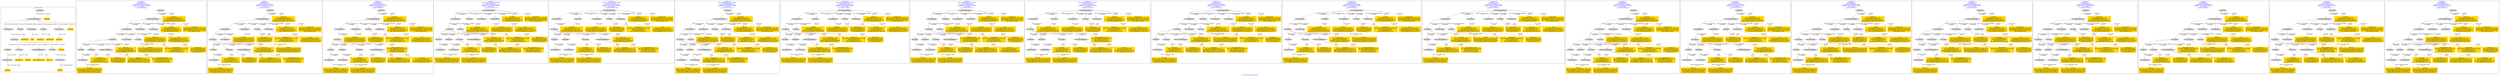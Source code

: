 digraph n0 {
fontcolor="blue"
remincross="true"
label="s13-s-art-institute-of-chicago.xml"
subgraph cluster_0 {
label="1-correct model"
n2[style="filled",color="white",fillcolor="lightgray",label="E12_Production1"];
n3[style="filled",color="white",fillcolor="lightgray",label="E21_Person1"];
n4[style="filled",color="white",fillcolor="lightgray",label="E69_Death1"];
n5[style="filled",color="white",fillcolor="lightgray",label="E74_Group1"];
n6[style="filled",color="white",fillcolor="lightgray",label="E82_Actor_Appellation1"];
n7[style="filled",color="white",fillcolor="lightgray",label="E67_Birth1"];
n8[shape="plaintext",style="filled",fillcolor="gold",label="Artist_URI"];
n9[style="filled",color="white",fillcolor="lightgray",label="E22_Man-Made_Object1"];
n10[style="filled",color="white",fillcolor="lightgray",label="E35_Title1"];
n11[style="filled",color="white",fillcolor="lightgray",label="E8_Acquisition1"];
n12[style="filled",color="white",fillcolor="lightgray",label="E55_Type1"];
n13[style="filled",color="white",fillcolor="lightgray",label="E54_Dimension1"];
n14[shape="plaintext",style="filled",fillcolor="gold",label="Linktodata"];
n15[shape="plaintext",style="filled",fillcolor="gold",label="Titleofartwork"];
n16[style="filled",color="white",fillcolor="lightgray",label="E38_Image1"];
n17[shape="plaintext",style="filled",fillcolor="gold",label="ImageURL"];
n18[style="filled",color="white",fillcolor="lightgray",label="E52_Time-Span1"];
n19[shape="plaintext",style="filled",fillcolor="gold",label="birthYear"];
n20[style="filled",color="white",fillcolor="lightgray",label="E52_Time-Span2"];
n21[shape="plaintext",style="filled",fillcolor="gold",label="deathYear"];
n22[shape="plaintext",style="filled",fillcolor="gold",label="Dimensions"];
n23[shape="plaintext",style="filled",fillcolor="gold",label="Technique_uri"];
n24[shape="plaintext",style="filled",fillcolor="gold",label="Typeofartwork"];
n25[shape="plaintext",style="filled",fillcolor="gold",label="Nationality_uri"];
n26[shape="plaintext",style="filled",fillcolor="gold",label="Nationality"];
n27[shape="plaintext",style="filled",fillcolor="gold",label="Artist_Appellation_URI"];
n28[shape="plaintext",style="filled",fillcolor="gold",label="Artistname"];
n29[shape="plaintext",style="filled",fillcolor="gold",label="Credit"];
}
subgraph cluster_1 {
label="candidate 0\nlink coherence:1.0\nnode coherence:1.0\nconfidence:0.4624173796440366\nmapping score:0.5350915075003931\ncost:24.99895\n-precision:0.88-recall:0.81"
n31[style="filled",color="white",fillcolor="lightgray",label="E12_Production1"];
n32[style="filled",color="white",fillcolor="lightgray",label="E21_Person1"];
n33[style="filled",color="white",fillcolor="lightgray",label="E52_Time-Span2"];
n34[style="filled",color="white",fillcolor="lightgray",label="E55_Type1"];
n35[style="filled",color="white",fillcolor="lightgray",label="E67_Birth1"];
n36[style="filled",color="white",fillcolor="lightgray",label="E74_Group1"];
n37[style="filled",color="white",fillcolor="lightgray",label="E82_Actor_Appellation1"];
n38[style="filled",color="white",fillcolor="lightgray",label="E22_Man-Made_Object1"];
n39[style="filled",color="white",fillcolor="lightgray",label="E54_Dimension1"];
n40[style="filled",color="white",fillcolor="lightgray",label="E8_Acquisition1"];
n41[style="filled",color="white",fillcolor="lightgray",label="E38_Image1"];
n42[style="filled",color="white",fillcolor="lightgray",label="E52_Time-Span1"];
n43[shape="plaintext",style="filled",fillcolor="gold",label="Dimensions\n[E54_Dimension,P3_has_note,0.683]\n[E22_Man-Made_Object,classLink,0.118]\n[E22_Man-Made_Object,P3_has_note,0.113]\n[E34_Inscription,P3_has_note,0.085]"];
n44[shape="plaintext",style="filled",fillcolor="gold",label="Nationality\n[E74_Group,label,0.491]\n[E74_Group,classLink,0.283]\n[E55_Type,label,0.131]\n[E8_Acquisition,P3_has_note,0.095]"];
n45[shape="plaintext",style="filled",fillcolor="gold",label="Credit\n[E30_Right,P3_has_note,0.308]\n[E8_Acquisition,P3_has_note,0.281]\n[E22_Man-Made_Object,P3_has_note,0.22]\n[E34_Inscription,P3_has_note,0.19]"];
n46[shape="plaintext",style="filled",fillcolor="gold",label="Artistname\n[E82_Actor_Appellation,label,0.471]\n[E22_Man-Made_Object,P3_has_note,0.199]\n[E33_Linguistic_Object,P3_has_note,0.171]\n[E73_Information_Object,P3_has_note,0.159]"];
n47[shape="plaintext",style="filled",fillcolor="gold",label="Nationality_uri\n[E74_Group,classLink,0.621]\n[E55_Type,classLink,0.222]\n[E57_Material,classLink,0.11]\n[E55_Type,label,0.048]"];
n48[shape="plaintext",style="filled",fillcolor="gold",label="Linktodata\n[E38_Image,classLink,0.472]\n[E78_Collection,classLink,0.26]\n[E22_Man-Made_Object,classLink,0.215]\n[E21_Person,classLink,0.052]"];
n49[shape="plaintext",style="filled",fillcolor="gold",label="Artist_URI\n[E21_Person,classLink,0.349]\n[E39_Actor,classLink,0.294]\n[E82_Actor_Appellation,classLink,0.256]\n[E78_Collection,classLink,0.102]"];
n50[shape="plaintext",style="filled",fillcolor="gold",label="Typeofartwork\n[E29_Design_or_Procedure,P3_has_note,0.393]\n[E55_Type,label,0.328]\n[E57_Material,label,0.163]\n[E57_Material,classLink,0.115]"];
n51[shape="plaintext",style="filled",fillcolor="gold",label="Technique_uri\n[E55_Type,classLink,0.399]\n[E57_Material,classLink,0.365]\n[E74_Group,classLink,0.194]\n[E55_Type,label,0.042]"];
n52[shape="plaintext",style="filled",fillcolor="gold",label="deathYear\n[E52_Time-Span,P82_at_some_time_within,0.393]\n[E52_Time-Span,P82b_end_of_the_end,0.341]\n[E52_Time-Span,P82a_begin_of_the_begin,0.205]\n[E33_Linguistic_Object,P3_has_note,0.061]"];
n53[shape="plaintext",style="filled",fillcolor="gold",label="Titleofartwork\n[E22_Man-Made_Object,P3_has_note,0.301]\n[E73_Information_Object,P3_has_note,0.256]\n[E33_Linguistic_Object,P3_has_note,0.235]\n[E35_Title,label,0.208]"];
n54[shape="plaintext",style="filled",fillcolor="gold",label="ImageURL\n[E38_Image,classLink,0.755]\n[E78_Collection,classLink,0.146]\n[E22_Man-Made_Object,classLink,0.075]\n[E73_Information_Object,P3_has_note,0.025]"];
n55[shape="plaintext",style="filled",fillcolor="gold",label="birthYear\n[E52_Time-Span,P82a_begin_of_the_begin,0.477]\n[E52_Time-Span,P82_at_some_time_within,0.403]\n[E33_Linguistic_Object,P3_has_note,0.065]\n[E52_Time-Span,P82b_end_of_the_end,0.055]"];
n56[shape="plaintext",style="filled",fillcolor="gold",label="Artist_Appellation_URI\n[E82_Actor_Appellation,classLink,0.783]\n[E21_Person,classLink,0.101]\n[E39_Actor,classLink,0.086]\n[E78_Collection,classLink,0.03]"];
}
subgraph cluster_2 {
label="candidate 1\nlink coherence:1.0\nnode coherence:1.0\nconfidence:0.4624173796440366\nmapping score:0.5350915075003931\ncost:24.999\n-precision:0.88-recall:0.81"
n58[style="filled",color="white",fillcolor="lightgray",label="E12_Production1"];
n59[style="filled",color="white",fillcolor="lightgray",label="E21_Person1"];
n60[style="filled",color="white",fillcolor="lightgray",label="E52_Time-Span2"];
n61[style="filled",color="white",fillcolor="lightgray",label="E67_Birth1"];
n62[style="filled",color="white",fillcolor="lightgray",label="E74_Group1"];
n63[style="filled",color="white",fillcolor="lightgray",label="E82_Actor_Appellation1"];
n64[style="filled",color="white",fillcolor="lightgray",label="E22_Man-Made_Object1"];
n65[style="filled",color="white",fillcolor="lightgray",label="E54_Dimension1"];
n66[style="filled",color="white",fillcolor="lightgray",label="E55_Type2"];
n67[style="filled",color="white",fillcolor="lightgray",label="E8_Acquisition1"];
n68[style="filled",color="white",fillcolor="lightgray",label="E38_Image1"];
n69[style="filled",color="white",fillcolor="lightgray",label="E52_Time-Span1"];
n70[shape="plaintext",style="filled",fillcolor="gold",label="Dimensions\n[E54_Dimension,P3_has_note,0.683]\n[E22_Man-Made_Object,classLink,0.118]\n[E22_Man-Made_Object,P3_has_note,0.113]\n[E34_Inscription,P3_has_note,0.085]"];
n71[shape="plaintext",style="filled",fillcolor="gold",label="Nationality\n[E74_Group,label,0.491]\n[E74_Group,classLink,0.283]\n[E55_Type,label,0.131]\n[E8_Acquisition,P3_has_note,0.095]"];
n72[shape="plaintext",style="filled",fillcolor="gold",label="Credit\n[E30_Right,P3_has_note,0.308]\n[E8_Acquisition,P3_has_note,0.281]\n[E22_Man-Made_Object,P3_has_note,0.22]\n[E34_Inscription,P3_has_note,0.19]"];
n73[shape="plaintext",style="filled",fillcolor="gold",label="Artistname\n[E82_Actor_Appellation,label,0.471]\n[E22_Man-Made_Object,P3_has_note,0.199]\n[E33_Linguistic_Object,P3_has_note,0.171]\n[E73_Information_Object,P3_has_note,0.159]"];
n74[shape="plaintext",style="filled",fillcolor="gold",label="Nationality_uri\n[E74_Group,classLink,0.621]\n[E55_Type,classLink,0.222]\n[E57_Material,classLink,0.11]\n[E55_Type,label,0.048]"];
n75[shape="plaintext",style="filled",fillcolor="gold",label="Technique_uri\n[E55_Type,classLink,0.399]\n[E57_Material,classLink,0.365]\n[E74_Group,classLink,0.194]\n[E55_Type,label,0.042]"];
n76[shape="plaintext",style="filled",fillcolor="gold",label="Linktodata\n[E38_Image,classLink,0.472]\n[E78_Collection,classLink,0.26]\n[E22_Man-Made_Object,classLink,0.215]\n[E21_Person,classLink,0.052]"];
n77[shape="plaintext",style="filled",fillcolor="gold",label="Typeofartwork\n[E29_Design_or_Procedure,P3_has_note,0.393]\n[E55_Type,label,0.328]\n[E57_Material,label,0.163]\n[E57_Material,classLink,0.115]"];
n78[shape="plaintext",style="filled",fillcolor="gold",label="Artist_URI\n[E21_Person,classLink,0.349]\n[E39_Actor,classLink,0.294]\n[E82_Actor_Appellation,classLink,0.256]\n[E78_Collection,classLink,0.102]"];
n79[shape="plaintext",style="filled",fillcolor="gold",label="deathYear\n[E52_Time-Span,P82_at_some_time_within,0.393]\n[E52_Time-Span,P82b_end_of_the_end,0.341]\n[E52_Time-Span,P82a_begin_of_the_begin,0.205]\n[E33_Linguistic_Object,P3_has_note,0.061]"];
n80[shape="plaintext",style="filled",fillcolor="gold",label="Titleofartwork\n[E22_Man-Made_Object,P3_has_note,0.301]\n[E73_Information_Object,P3_has_note,0.256]\n[E33_Linguistic_Object,P3_has_note,0.235]\n[E35_Title,label,0.208]"];
n81[shape="plaintext",style="filled",fillcolor="gold",label="ImageURL\n[E38_Image,classLink,0.755]\n[E78_Collection,classLink,0.146]\n[E22_Man-Made_Object,classLink,0.075]\n[E73_Information_Object,P3_has_note,0.025]"];
n82[shape="plaintext",style="filled",fillcolor="gold",label="birthYear\n[E52_Time-Span,P82a_begin_of_the_begin,0.477]\n[E52_Time-Span,P82_at_some_time_within,0.403]\n[E33_Linguistic_Object,P3_has_note,0.065]\n[E52_Time-Span,P82b_end_of_the_end,0.055]"];
n83[shape="plaintext",style="filled",fillcolor="gold",label="Artist_Appellation_URI\n[E82_Actor_Appellation,classLink,0.783]\n[E21_Person,classLink,0.101]\n[E39_Actor,classLink,0.086]\n[E78_Collection,classLink,0.03]"];
}
subgraph cluster_3 {
label="candidate 10\nlink coherence:1.0\nnode coherence:1.0\nconfidence:0.4070548156300117\nmapping score:0.5166373194957182\ncost:25.99896\n-precision:0.85-recall:0.81"
n85[style="filled",color="white",fillcolor="lightgray",label="E12_Production1"];
n86[style="filled",color="white",fillcolor="lightgray",label="E21_Person1"];
n87[style="filled",color="white",fillcolor="lightgray",label="E67_Birth1"];
n88[style="filled",color="white",fillcolor="lightgray",label="E69_Death1"];
n89[style="filled",color="white",fillcolor="lightgray",label="E74_Group1"];
n90[style="filled",color="white",fillcolor="lightgray",label="E82_Actor_Appellation1"];
n91[style="filled",color="white",fillcolor="lightgray",label="E22_Man-Made_Object1"];
n92[style="filled",color="white",fillcolor="lightgray",label="E54_Dimension1"];
n93[style="filled",color="white",fillcolor="lightgray",label="E55_Type2"];
n94[style="filled",color="white",fillcolor="lightgray",label="E8_Acquisition1"];
n95[style="filled",color="white",fillcolor="lightgray",label="E38_Image1"];
n96[style="filled",color="white",fillcolor="lightgray",label="E52_Time-Span1"];
n97[style="filled",color="white",fillcolor="lightgray",label="E52_Time-Span3"];
n98[shape="plaintext",style="filled",fillcolor="gold",label="Dimensions\n[E54_Dimension,P3_has_note,0.683]\n[E22_Man-Made_Object,classLink,0.118]\n[E22_Man-Made_Object,P3_has_note,0.113]\n[E34_Inscription,P3_has_note,0.085]"];
n99[shape="plaintext",style="filled",fillcolor="gold",label="Nationality\n[E74_Group,label,0.491]\n[E74_Group,classLink,0.283]\n[E55_Type,label,0.131]\n[E8_Acquisition,P3_has_note,0.095]"];
n100[shape="plaintext",style="filled",fillcolor="gold",label="deathYear\n[E52_Time-Span,P82_at_some_time_within,0.393]\n[E52_Time-Span,P82b_end_of_the_end,0.341]\n[E52_Time-Span,P82a_begin_of_the_begin,0.205]\n[E33_Linguistic_Object,P3_has_note,0.061]"];
n101[shape="plaintext",style="filled",fillcolor="gold",label="Credit\n[E30_Right,P3_has_note,0.308]\n[E8_Acquisition,P3_has_note,0.281]\n[E22_Man-Made_Object,P3_has_note,0.22]\n[E34_Inscription,P3_has_note,0.19]"];
n102[shape="plaintext",style="filled",fillcolor="gold",label="Artistname\n[E82_Actor_Appellation,label,0.471]\n[E22_Man-Made_Object,P3_has_note,0.199]\n[E33_Linguistic_Object,P3_has_note,0.171]\n[E73_Information_Object,P3_has_note,0.159]"];
n103[shape="plaintext",style="filled",fillcolor="gold",label="Nationality_uri\n[E74_Group,classLink,0.621]\n[E55_Type,classLink,0.222]\n[E57_Material,classLink,0.11]\n[E55_Type,label,0.048]"];
n104[shape="plaintext",style="filled",fillcolor="gold",label="Technique_uri\n[E55_Type,classLink,0.399]\n[E57_Material,classLink,0.365]\n[E74_Group,classLink,0.194]\n[E55_Type,label,0.042]"];
n105[shape="plaintext",style="filled",fillcolor="gold",label="Linktodata\n[E38_Image,classLink,0.472]\n[E78_Collection,classLink,0.26]\n[E22_Man-Made_Object,classLink,0.215]\n[E21_Person,classLink,0.052]"];
n106[shape="plaintext",style="filled",fillcolor="gold",label="Typeofartwork\n[E29_Design_or_Procedure,P3_has_note,0.393]\n[E55_Type,label,0.328]\n[E57_Material,label,0.163]\n[E57_Material,classLink,0.115]"];
n107[shape="plaintext",style="filled",fillcolor="gold",label="Artist_Appellation_URI\n[E82_Actor_Appellation,classLink,0.783]\n[E21_Person,classLink,0.101]\n[E39_Actor,classLink,0.086]\n[E78_Collection,classLink,0.03]"];
n108[shape="plaintext",style="filled",fillcolor="gold",label="Titleofartwork\n[E22_Man-Made_Object,P3_has_note,0.301]\n[E73_Information_Object,P3_has_note,0.256]\n[E33_Linguistic_Object,P3_has_note,0.235]\n[E35_Title,label,0.208]"];
n109[shape="plaintext",style="filled",fillcolor="gold",label="ImageURL\n[E38_Image,classLink,0.755]\n[E78_Collection,classLink,0.146]\n[E22_Man-Made_Object,classLink,0.075]\n[E73_Information_Object,P3_has_note,0.025]"];
n110[shape="plaintext",style="filled",fillcolor="gold",label="birthYear\n[E52_Time-Span,P82a_begin_of_the_begin,0.477]\n[E52_Time-Span,P82_at_some_time_within,0.403]\n[E33_Linguistic_Object,P3_has_note,0.065]\n[E52_Time-Span,P82b_end_of_the_end,0.055]"];
n111[shape="plaintext",style="filled",fillcolor="gold",label="Artist_URI\n[E21_Person,classLink,0.349]\n[E39_Actor,classLink,0.294]\n[E82_Actor_Appellation,classLink,0.256]\n[E78_Collection,classLink,0.102]"];
}
subgraph cluster_4 {
label="candidate 11\nlink coherence:0.9615384615384616\nnode coherence:1.0\nconfidence:0.4624173796440366\nmapping score:0.5350915075003931\ncost:25.999\n-precision:0.88-recall:0.85"
n113[style="filled",color="white",fillcolor="lightgray",label="E12_Production1"];
n114[style="filled",color="white",fillcolor="lightgray",label="E21_Person1"];
n115[style="filled",color="white",fillcolor="lightgray",label="E55_Type1"];
n116[style="filled",color="white",fillcolor="lightgray",label="E67_Birth1"];
n117[style="filled",color="white",fillcolor="lightgray",label="E69_Death1"];
n118[style="filled",color="white",fillcolor="lightgray",label="E74_Group1"];
n119[style="filled",color="white",fillcolor="lightgray",label="E82_Actor_Appellation1"];
n120[style="filled",color="white",fillcolor="lightgray",label="E22_Man-Made_Object1"];
n121[style="filled",color="white",fillcolor="lightgray",label="E38_Image1"];
n122[style="filled",color="white",fillcolor="lightgray",label="E54_Dimension1"];
n123[style="filled",color="white",fillcolor="lightgray",label="E8_Acquisition1"];
n124[style="filled",color="white",fillcolor="lightgray",label="E52_Time-Span1"];
n125[style="filled",color="white",fillcolor="lightgray",label="E52_Time-Span3"];
n126[shape="plaintext",style="filled",fillcolor="gold",label="Dimensions\n[E54_Dimension,P3_has_note,0.683]\n[E22_Man-Made_Object,classLink,0.118]\n[E22_Man-Made_Object,P3_has_note,0.113]\n[E34_Inscription,P3_has_note,0.085]"];
n127[shape="plaintext",style="filled",fillcolor="gold",label="Nationality\n[E74_Group,label,0.491]\n[E74_Group,classLink,0.283]\n[E55_Type,label,0.131]\n[E8_Acquisition,P3_has_note,0.095]"];
n128[shape="plaintext",style="filled",fillcolor="gold",label="deathYear\n[E52_Time-Span,P82_at_some_time_within,0.393]\n[E52_Time-Span,P82b_end_of_the_end,0.341]\n[E52_Time-Span,P82a_begin_of_the_begin,0.205]\n[E33_Linguistic_Object,P3_has_note,0.061]"];
n129[shape="plaintext",style="filled",fillcolor="gold",label="Credit\n[E30_Right,P3_has_note,0.308]\n[E8_Acquisition,P3_has_note,0.281]\n[E22_Man-Made_Object,P3_has_note,0.22]\n[E34_Inscription,P3_has_note,0.19]"];
n130[shape="plaintext",style="filled",fillcolor="gold",label="Artistname\n[E82_Actor_Appellation,label,0.471]\n[E22_Man-Made_Object,P3_has_note,0.199]\n[E33_Linguistic_Object,P3_has_note,0.171]\n[E73_Information_Object,P3_has_note,0.159]"];
n131[shape="plaintext",style="filled",fillcolor="gold",label="Nationality_uri\n[E74_Group,classLink,0.621]\n[E55_Type,classLink,0.222]\n[E57_Material,classLink,0.11]\n[E55_Type,label,0.048]"];
n132[shape="plaintext",style="filled",fillcolor="gold",label="Linktodata\n[E38_Image,classLink,0.472]\n[E78_Collection,classLink,0.26]\n[E22_Man-Made_Object,classLink,0.215]\n[E21_Person,classLink,0.052]"];
n133[shape="plaintext",style="filled",fillcolor="gold",label="Artist_URI\n[E21_Person,classLink,0.349]\n[E39_Actor,classLink,0.294]\n[E82_Actor_Appellation,classLink,0.256]\n[E78_Collection,classLink,0.102]"];
n134[shape="plaintext",style="filled",fillcolor="gold",label="Typeofartwork\n[E29_Design_or_Procedure,P3_has_note,0.393]\n[E55_Type,label,0.328]\n[E57_Material,label,0.163]\n[E57_Material,classLink,0.115]"];
n135[shape="plaintext",style="filled",fillcolor="gold",label="Technique_uri\n[E55_Type,classLink,0.399]\n[E57_Material,classLink,0.365]\n[E74_Group,classLink,0.194]\n[E55_Type,label,0.042]"];
n136[shape="plaintext",style="filled",fillcolor="gold",label="Titleofartwork\n[E22_Man-Made_Object,P3_has_note,0.301]\n[E73_Information_Object,P3_has_note,0.256]\n[E33_Linguistic_Object,P3_has_note,0.235]\n[E35_Title,label,0.208]"];
n137[shape="plaintext",style="filled",fillcolor="gold",label="ImageURL\n[E38_Image,classLink,0.755]\n[E78_Collection,classLink,0.146]\n[E22_Man-Made_Object,classLink,0.075]\n[E73_Information_Object,P3_has_note,0.025]"];
n138[shape="plaintext",style="filled",fillcolor="gold",label="birthYear\n[E52_Time-Span,P82a_begin_of_the_begin,0.477]\n[E52_Time-Span,P82_at_some_time_within,0.403]\n[E33_Linguistic_Object,P3_has_note,0.065]\n[E52_Time-Span,P82b_end_of_the_end,0.055]"];
n139[shape="plaintext",style="filled",fillcolor="gold",label="Artist_Appellation_URI\n[E82_Actor_Appellation,classLink,0.783]\n[E21_Person,classLink,0.101]\n[E39_Actor,classLink,0.086]\n[E78_Collection,classLink,0.03]"];
}
subgraph cluster_5 {
label="candidate 12\nlink coherence:0.9615384615384616\nnode coherence:1.0\nconfidence:0.4624173796440366\nmapping score:0.5350915075003931\ncost:25.99905\n-precision:0.88-recall:0.85"
n141[style="filled",color="white",fillcolor="lightgray",label="E12_Production1"];
n142[style="filled",color="white",fillcolor="lightgray",label="E21_Person1"];
n143[style="filled",color="white",fillcolor="lightgray",label="E67_Birth1"];
n144[style="filled",color="white",fillcolor="lightgray",label="E69_Death1"];
n145[style="filled",color="white",fillcolor="lightgray",label="E74_Group1"];
n146[style="filled",color="white",fillcolor="lightgray",label="E82_Actor_Appellation1"];
n147[style="filled",color="white",fillcolor="lightgray",label="E22_Man-Made_Object1"];
n148[style="filled",color="white",fillcolor="lightgray",label="E38_Image1"];
n149[style="filled",color="white",fillcolor="lightgray",label="E54_Dimension1"];
n150[style="filled",color="white",fillcolor="lightgray",label="E55_Type2"];
n151[style="filled",color="white",fillcolor="lightgray",label="E8_Acquisition1"];
n152[style="filled",color="white",fillcolor="lightgray",label="E52_Time-Span1"];
n153[style="filled",color="white",fillcolor="lightgray",label="E52_Time-Span3"];
n154[shape="plaintext",style="filled",fillcolor="gold",label="Dimensions\n[E54_Dimension,P3_has_note,0.683]\n[E22_Man-Made_Object,classLink,0.118]\n[E22_Man-Made_Object,P3_has_note,0.113]\n[E34_Inscription,P3_has_note,0.085]"];
n155[shape="plaintext",style="filled",fillcolor="gold",label="Nationality\n[E74_Group,label,0.491]\n[E74_Group,classLink,0.283]\n[E55_Type,label,0.131]\n[E8_Acquisition,P3_has_note,0.095]"];
n156[shape="plaintext",style="filled",fillcolor="gold",label="deathYear\n[E52_Time-Span,P82_at_some_time_within,0.393]\n[E52_Time-Span,P82b_end_of_the_end,0.341]\n[E52_Time-Span,P82a_begin_of_the_begin,0.205]\n[E33_Linguistic_Object,P3_has_note,0.061]"];
n157[shape="plaintext",style="filled",fillcolor="gold",label="Credit\n[E30_Right,P3_has_note,0.308]\n[E8_Acquisition,P3_has_note,0.281]\n[E22_Man-Made_Object,P3_has_note,0.22]\n[E34_Inscription,P3_has_note,0.19]"];
n158[shape="plaintext",style="filled",fillcolor="gold",label="Artistname\n[E82_Actor_Appellation,label,0.471]\n[E22_Man-Made_Object,P3_has_note,0.199]\n[E33_Linguistic_Object,P3_has_note,0.171]\n[E73_Information_Object,P3_has_note,0.159]"];
n159[shape="plaintext",style="filled",fillcolor="gold",label="Nationality_uri\n[E74_Group,classLink,0.621]\n[E55_Type,classLink,0.222]\n[E57_Material,classLink,0.11]\n[E55_Type,label,0.048]"];
n160[shape="plaintext",style="filled",fillcolor="gold",label="Technique_uri\n[E55_Type,classLink,0.399]\n[E57_Material,classLink,0.365]\n[E74_Group,classLink,0.194]\n[E55_Type,label,0.042]"];
n161[shape="plaintext",style="filled",fillcolor="gold",label="Linktodata\n[E38_Image,classLink,0.472]\n[E78_Collection,classLink,0.26]\n[E22_Man-Made_Object,classLink,0.215]\n[E21_Person,classLink,0.052]"];
n162[shape="plaintext",style="filled",fillcolor="gold",label="Typeofartwork\n[E29_Design_or_Procedure,P3_has_note,0.393]\n[E55_Type,label,0.328]\n[E57_Material,label,0.163]\n[E57_Material,classLink,0.115]"];
n163[shape="plaintext",style="filled",fillcolor="gold",label="Artist_URI\n[E21_Person,classLink,0.349]\n[E39_Actor,classLink,0.294]\n[E82_Actor_Appellation,classLink,0.256]\n[E78_Collection,classLink,0.102]"];
n164[shape="plaintext",style="filled",fillcolor="gold",label="Titleofartwork\n[E22_Man-Made_Object,P3_has_note,0.301]\n[E73_Information_Object,P3_has_note,0.256]\n[E33_Linguistic_Object,P3_has_note,0.235]\n[E35_Title,label,0.208]"];
n165[shape="plaintext",style="filled",fillcolor="gold",label="ImageURL\n[E38_Image,classLink,0.755]\n[E78_Collection,classLink,0.146]\n[E22_Man-Made_Object,classLink,0.075]\n[E73_Information_Object,P3_has_note,0.025]"];
n166[shape="plaintext",style="filled",fillcolor="gold",label="birthYear\n[E52_Time-Span,P82a_begin_of_the_begin,0.477]\n[E52_Time-Span,P82_at_some_time_within,0.403]\n[E33_Linguistic_Object,P3_has_note,0.065]\n[E52_Time-Span,P82b_end_of_the_end,0.055]"];
n167[shape="plaintext",style="filled",fillcolor="gold",label="Artist_Appellation_URI\n[E82_Actor_Appellation,classLink,0.783]\n[E21_Person,classLink,0.101]\n[E39_Actor,classLink,0.086]\n[E78_Collection,classLink,0.03]"];
}
subgraph cluster_6 {
label="candidate 13\nlink coherence:0.9615384615384616\nnode coherence:1.0\nconfidence:0.4081843959740993\nmapping score:0.5170138462770807\ncost:25.999\n-precision:0.81-recall:0.78"
n169[style="filled",color="white",fillcolor="lightgray",label="E12_Production1"];
n170[style="filled",color="white",fillcolor="lightgray",label="E21_Person1"];
n171[style="filled",color="white",fillcolor="lightgray",label="E55_Type1"];
n172[style="filled",color="white",fillcolor="lightgray",label="E67_Birth1"];
n173[style="filled",color="white",fillcolor="lightgray",label="E69_Death1"];
n174[style="filled",color="white",fillcolor="lightgray",label="E82_Actor_Appellation1"];
n175[style="filled",color="white",fillcolor="lightgray",label="E22_Man-Made_Object1"];
n176[style="filled",color="white",fillcolor="lightgray",label="E54_Dimension1"];
n177[style="filled",color="white",fillcolor="lightgray",label="E55_Type2"];
n178[style="filled",color="white",fillcolor="lightgray",label="E8_Acquisition1"];
n179[style="filled",color="white",fillcolor="lightgray",label="E38_Image1"];
n180[style="filled",color="white",fillcolor="lightgray",label="E52_Time-Span1"];
n181[style="filled",color="white",fillcolor="lightgray",label="E52_Time-Span4"];
n182[shape="plaintext",style="filled",fillcolor="gold",label="Dimensions\n[E54_Dimension,P3_has_note,0.683]\n[E22_Man-Made_Object,classLink,0.118]\n[E22_Man-Made_Object,P3_has_note,0.113]\n[E34_Inscription,P3_has_note,0.085]"];
n183[shape="plaintext",style="filled",fillcolor="gold",label="deathYear\n[E52_Time-Span,P82_at_some_time_within,0.393]\n[E52_Time-Span,P82b_end_of_the_end,0.341]\n[E52_Time-Span,P82a_begin_of_the_begin,0.205]\n[E33_Linguistic_Object,P3_has_note,0.061]"];
n184[shape="plaintext",style="filled",fillcolor="gold",label="Credit\n[E30_Right,P3_has_note,0.308]\n[E8_Acquisition,P3_has_note,0.281]\n[E22_Man-Made_Object,P3_has_note,0.22]\n[E34_Inscription,P3_has_note,0.19]"];
n185[shape="plaintext",style="filled",fillcolor="gold",label="Artistname\n[E82_Actor_Appellation,label,0.471]\n[E22_Man-Made_Object,P3_has_note,0.199]\n[E33_Linguistic_Object,P3_has_note,0.171]\n[E73_Information_Object,P3_has_note,0.159]"];
n186[shape="plaintext",style="filled",fillcolor="gold",label="Nationality_uri\n[E74_Group,classLink,0.621]\n[E55_Type,classLink,0.222]\n[E57_Material,classLink,0.11]\n[E55_Type,label,0.048]"];
n187[shape="plaintext",style="filled",fillcolor="gold",label="Linktodata\n[E38_Image,classLink,0.472]\n[E78_Collection,classLink,0.26]\n[E22_Man-Made_Object,classLink,0.215]\n[E21_Person,classLink,0.052]"];
n188[shape="plaintext",style="filled",fillcolor="gold",label="Nationality\n[E74_Group,label,0.491]\n[E74_Group,classLink,0.283]\n[E55_Type,label,0.131]\n[E8_Acquisition,P3_has_note,0.095]"];
n189[shape="plaintext",style="filled",fillcolor="gold",label="Artist_URI\n[E21_Person,classLink,0.349]\n[E39_Actor,classLink,0.294]\n[E82_Actor_Appellation,classLink,0.256]\n[E78_Collection,classLink,0.102]"];
n190[shape="plaintext",style="filled",fillcolor="gold",label="Typeofartwork\n[E29_Design_or_Procedure,P3_has_note,0.393]\n[E55_Type,label,0.328]\n[E57_Material,label,0.163]\n[E57_Material,classLink,0.115]"];
n191[shape="plaintext",style="filled",fillcolor="gold",label="Technique_uri\n[E55_Type,classLink,0.399]\n[E57_Material,classLink,0.365]\n[E74_Group,classLink,0.194]\n[E55_Type,label,0.042]"];
n192[shape="plaintext",style="filled",fillcolor="gold",label="Titleofartwork\n[E22_Man-Made_Object,P3_has_note,0.301]\n[E73_Information_Object,P3_has_note,0.256]\n[E33_Linguistic_Object,P3_has_note,0.235]\n[E35_Title,label,0.208]"];
n193[shape="plaintext",style="filled",fillcolor="gold",label="ImageURL\n[E38_Image,classLink,0.755]\n[E78_Collection,classLink,0.146]\n[E22_Man-Made_Object,classLink,0.075]\n[E73_Information_Object,P3_has_note,0.025]"];
n194[shape="plaintext",style="filled",fillcolor="gold",label="birthYear\n[E52_Time-Span,P82a_begin_of_the_begin,0.477]\n[E52_Time-Span,P82_at_some_time_within,0.403]\n[E33_Linguistic_Object,P3_has_note,0.065]\n[E52_Time-Span,P82b_end_of_the_end,0.055]"];
n195[shape="plaintext",style="filled",fillcolor="gold",label="Artist_Appellation_URI\n[E82_Actor_Appellation,classLink,0.783]\n[E21_Person,classLink,0.101]\n[E39_Actor,classLink,0.086]\n[E78_Collection,classLink,0.03]"];
}
subgraph cluster_7 {
label="candidate 14\nlink coherence:0.9615384615384616\nnode coherence:1.0\nconfidence:0.4081843959740993\nmapping score:0.5170138462770807\ncost:25.99904\n-precision:0.77-recall:0.74"
n197[style="filled",color="white",fillcolor="lightgray",label="E12_Production1"];
n198[style="filled",color="white",fillcolor="lightgray",label="E21_Person1"];
n199[style="filled",color="white",fillcolor="lightgray",label="E55_Type1"];
n200[style="filled",color="white",fillcolor="lightgray",label="E67_Birth1"];
n201[style="filled",color="white",fillcolor="lightgray",label="E69_Death1"];
n202[style="filled",color="white",fillcolor="lightgray",label="E82_Actor_Appellation1"];
n203[style="filled",color="white",fillcolor="lightgray",label="E22_Man-Made_Object1"];
n204[style="filled",color="white",fillcolor="lightgray",label="E38_Image1"];
n205[style="filled",color="white",fillcolor="lightgray",label="E54_Dimension1"];
n206[style="filled",color="white",fillcolor="lightgray",label="E55_Type2"];
n207[style="filled",color="white",fillcolor="lightgray",label="E8_Acquisition1"];
n208[style="filled",color="white",fillcolor="lightgray",label="E52_Time-Span1"];
n209[style="filled",color="white",fillcolor="lightgray",label="E52_Time-Span3"];
n210[shape="plaintext",style="filled",fillcolor="gold",label="Dimensions\n[E54_Dimension,P3_has_note,0.683]\n[E22_Man-Made_Object,classLink,0.118]\n[E22_Man-Made_Object,P3_has_note,0.113]\n[E34_Inscription,P3_has_note,0.085]"];
n211[shape="plaintext",style="filled",fillcolor="gold",label="deathYear\n[E52_Time-Span,P82_at_some_time_within,0.393]\n[E52_Time-Span,P82b_end_of_the_end,0.341]\n[E52_Time-Span,P82a_begin_of_the_begin,0.205]\n[E33_Linguistic_Object,P3_has_note,0.061]"];
n212[shape="plaintext",style="filled",fillcolor="gold",label="Credit\n[E30_Right,P3_has_note,0.308]\n[E8_Acquisition,P3_has_note,0.281]\n[E22_Man-Made_Object,P3_has_note,0.22]\n[E34_Inscription,P3_has_note,0.19]"];
n213[shape="plaintext",style="filled",fillcolor="gold",label="Artistname\n[E82_Actor_Appellation,label,0.471]\n[E22_Man-Made_Object,P3_has_note,0.199]\n[E33_Linguistic_Object,P3_has_note,0.171]\n[E73_Information_Object,P3_has_note,0.159]"];
n214[shape="plaintext",style="filled",fillcolor="gold",label="Nationality_uri\n[E74_Group,classLink,0.621]\n[E55_Type,classLink,0.222]\n[E57_Material,classLink,0.11]\n[E55_Type,label,0.048]"];
n215[shape="plaintext",style="filled",fillcolor="gold",label="Linktodata\n[E38_Image,classLink,0.472]\n[E78_Collection,classLink,0.26]\n[E22_Man-Made_Object,classLink,0.215]\n[E21_Person,classLink,0.052]"];
n216[shape="plaintext",style="filled",fillcolor="gold",label="Nationality\n[E74_Group,label,0.491]\n[E74_Group,classLink,0.283]\n[E55_Type,label,0.131]\n[E8_Acquisition,P3_has_note,0.095]"];
n217[shape="plaintext",style="filled",fillcolor="gold",label="Artist_URI\n[E21_Person,classLink,0.349]\n[E39_Actor,classLink,0.294]\n[E82_Actor_Appellation,classLink,0.256]\n[E78_Collection,classLink,0.102]"];
n218[shape="plaintext",style="filled",fillcolor="gold",label="Typeofartwork\n[E29_Design_or_Procedure,P3_has_note,0.393]\n[E55_Type,label,0.328]\n[E57_Material,label,0.163]\n[E57_Material,classLink,0.115]"];
n219[shape="plaintext",style="filled",fillcolor="gold",label="Technique_uri\n[E55_Type,classLink,0.399]\n[E57_Material,classLink,0.365]\n[E74_Group,classLink,0.194]\n[E55_Type,label,0.042]"];
n220[shape="plaintext",style="filled",fillcolor="gold",label="Titleofartwork\n[E22_Man-Made_Object,P3_has_note,0.301]\n[E73_Information_Object,P3_has_note,0.256]\n[E33_Linguistic_Object,P3_has_note,0.235]\n[E35_Title,label,0.208]"];
n221[shape="plaintext",style="filled",fillcolor="gold",label="ImageURL\n[E38_Image,classLink,0.755]\n[E78_Collection,classLink,0.146]\n[E22_Man-Made_Object,classLink,0.075]\n[E73_Information_Object,P3_has_note,0.025]"];
n222[shape="plaintext",style="filled",fillcolor="gold",label="birthYear\n[E52_Time-Span,P82a_begin_of_the_begin,0.477]\n[E52_Time-Span,P82_at_some_time_within,0.403]\n[E33_Linguistic_Object,P3_has_note,0.065]\n[E52_Time-Span,P82b_end_of_the_end,0.055]"];
n223[shape="plaintext",style="filled",fillcolor="gold",label="Artist_Appellation_URI\n[E82_Actor_Appellation,classLink,0.783]\n[E21_Person,classLink,0.101]\n[E39_Actor,classLink,0.086]\n[E78_Collection,classLink,0.03]"];
}
subgraph cluster_8 {
label="candidate 15\nlink coherence:0.9615384615384616\nnode coherence:1.0\nconfidence:0.4070548156300117\nmapping score:0.5166373194957182\ncost:25.999\n-precision:0.81-recall:0.78"
n225[style="filled",color="white",fillcolor="lightgray",label="E12_Production1"];
n226[style="filled",color="white",fillcolor="lightgray",label="E21_Person1"];
n227[style="filled",color="white",fillcolor="lightgray",label="E55_Type1"];
n228[style="filled",color="white",fillcolor="lightgray",label="E67_Birth1"];
n229[style="filled",color="white",fillcolor="lightgray",label="E69_Death1"];
n230[style="filled",color="white",fillcolor="lightgray",label="E74_Group1"];
n231[style="filled",color="white",fillcolor="lightgray",label="E82_Actor_Appellation1"];
n232[style="filled",color="white",fillcolor="lightgray",label="E22_Man-Made_Object1"];
n233[style="filled",color="white",fillcolor="lightgray",label="E38_Image1"];
n234[style="filled",color="white",fillcolor="lightgray",label="E54_Dimension1"];
n235[style="filled",color="white",fillcolor="lightgray",label="E8_Acquisition1"];
n236[style="filled",color="white",fillcolor="lightgray",label="E52_Time-Span1"];
n237[style="filled",color="white",fillcolor="lightgray",label="E52_Time-Span3"];
n238[shape="plaintext",style="filled",fillcolor="gold",label="Dimensions\n[E54_Dimension,P3_has_note,0.683]\n[E22_Man-Made_Object,classLink,0.118]\n[E22_Man-Made_Object,P3_has_note,0.113]\n[E34_Inscription,P3_has_note,0.085]"];
n239[shape="plaintext",style="filled",fillcolor="gold",label="Nationality\n[E74_Group,label,0.491]\n[E74_Group,classLink,0.283]\n[E55_Type,label,0.131]\n[E8_Acquisition,P3_has_note,0.095]"];
n240[shape="plaintext",style="filled",fillcolor="gold",label="deathYear\n[E52_Time-Span,P82_at_some_time_within,0.393]\n[E52_Time-Span,P82b_end_of_the_end,0.341]\n[E52_Time-Span,P82a_begin_of_the_begin,0.205]\n[E33_Linguistic_Object,P3_has_note,0.061]"];
n241[shape="plaintext",style="filled",fillcolor="gold",label="Credit\n[E30_Right,P3_has_note,0.308]\n[E8_Acquisition,P3_has_note,0.281]\n[E22_Man-Made_Object,P3_has_note,0.22]\n[E34_Inscription,P3_has_note,0.19]"];
n242[shape="plaintext",style="filled",fillcolor="gold",label="Artistname\n[E82_Actor_Appellation,label,0.471]\n[E22_Man-Made_Object,P3_has_note,0.199]\n[E33_Linguistic_Object,P3_has_note,0.171]\n[E73_Information_Object,P3_has_note,0.159]"];
n243[shape="plaintext",style="filled",fillcolor="gold",label="Nationality_uri\n[E74_Group,classLink,0.621]\n[E55_Type,classLink,0.222]\n[E57_Material,classLink,0.11]\n[E55_Type,label,0.048]"];
n244[shape="plaintext",style="filled",fillcolor="gold",label="Linktodata\n[E38_Image,classLink,0.472]\n[E78_Collection,classLink,0.26]\n[E22_Man-Made_Object,classLink,0.215]\n[E21_Person,classLink,0.052]"];
n245[shape="plaintext",style="filled",fillcolor="gold",label="Artist_Appellation_URI\n[E82_Actor_Appellation,classLink,0.783]\n[E21_Person,classLink,0.101]\n[E39_Actor,classLink,0.086]\n[E78_Collection,classLink,0.03]"];
n246[shape="plaintext",style="filled",fillcolor="gold",label="Typeofartwork\n[E29_Design_or_Procedure,P3_has_note,0.393]\n[E55_Type,label,0.328]\n[E57_Material,label,0.163]\n[E57_Material,classLink,0.115]"];
n247[shape="plaintext",style="filled",fillcolor="gold",label="Technique_uri\n[E55_Type,classLink,0.399]\n[E57_Material,classLink,0.365]\n[E74_Group,classLink,0.194]\n[E55_Type,label,0.042]"];
n248[shape="plaintext",style="filled",fillcolor="gold",label="Titleofartwork\n[E22_Man-Made_Object,P3_has_note,0.301]\n[E73_Information_Object,P3_has_note,0.256]\n[E33_Linguistic_Object,P3_has_note,0.235]\n[E35_Title,label,0.208]"];
n249[shape="plaintext",style="filled",fillcolor="gold",label="ImageURL\n[E38_Image,classLink,0.755]\n[E78_Collection,classLink,0.146]\n[E22_Man-Made_Object,classLink,0.075]\n[E73_Information_Object,P3_has_note,0.025]"];
n250[shape="plaintext",style="filled",fillcolor="gold",label="birthYear\n[E52_Time-Span,P82a_begin_of_the_begin,0.477]\n[E52_Time-Span,P82_at_some_time_within,0.403]\n[E33_Linguistic_Object,P3_has_note,0.065]\n[E52_Time-Span,P82b_end_of_the_end,0.055]"];
n251[shape="plaintext",style="filled",fillcolor="gold",label="Artist_URI\n[E21_Person,classLink,0.349]\n[E39_Actor,classLink,0.294]\n[E82_Actor_Appellation,classLink,0.256]\n[E78_Collection,classLink,0.102]"];
}
subgraph cluster_9 {
label="candidate 16\nlink coherence:0.9615384615384616\nnode coherence:1.0\nconfidence:0.4070548156300117\nmapping score:0.5166373194957182\ncost:25.99905\n-precision:0.81-recall:0.78"
n253[style="filled",color="white",fillcolor="lightgray",label="E12_Production1"];
n254[style="filled",color="white",fillcolor="lightgray",label="E21_Person1"];
n255[style="filled",color="white",fillcolor="lightgray",label="E67_Birth1"];
n256[style="filled",color="white",fillcolor="lightgray",label="E69_Death1"];
n257[style="filled",color="white",fillcolor="lightgray",label="E74_Group1"];
n258[style="filled",color="white",fillcolor="lightgray",label="E82_Actor_Appellation1"];
n259[style="filled",color="white",fillcolor="lightgray",label="E22_Man-Made_Object1"];
n260[style="filled",color="white",fillcolor="lightgray",label="E38_Image1"];
n261[style="filled",color="white",fillcolor="lightgray",label="E54_Dimension1"];
n262[style="filled",color="white",fillcolor="lightgray",label="E55_Type2"];
n263[style="filled",color="white",fillcolor="lightgray",label="E8_Acquisition1"];
n264[style="filled",color="white",fillcolor="lightgray",label="E52_Time-Span1"];
n265[style="filled",color="white",fillcolor="lightgray",label="E52_Time-Span3"];
n266[shape="plaintext",style="filled",fillcolor="gold",label="Dimensions\n[E54_Dimension,P3_has_note,0.683]\n[E22_Man-Made_Object,classLink,0.118]\n[E22_Man-Made_Object,P3_has_note,0.113]\n[E34_Inscription,P3_has_note,0.085]"];
n267[shape="plaintext",style="filled",fillcolor="gold",label="Nationality\n[E74_Group,label,0.491]\n[E74_Group,classLink,0.283]\n[E55_Type,label,0.131]\n[E8_Acquisition,P3_has_note,0.095]"];
n268[shape="plaintext",style="filled",fillcolor="gold",label="deathYear\n[E52_Time-Span,P82_at_some_time_within,0.393]\n[E52_Time-Span,P82b_end_of_the_end,0.341]\n[E52_Time-Span,P82a_begin_of_the_begin,0.205]\n[E33_Linguistic_Object,P3_has_note,0.061]"];
n269[shape="plaintext",style="filled",fillcolor="gold",label="Credit\n[E30_Right,P3_has_note,0.308]\n[E8_Acquisition,P3_has_note,0.281]\n[E22_Man-Made_Object,P3_has_note,0.22]\n[E34_Inscription,P3_has_note,0.19]"];
n270[shape="plaintext",style="filled",fillcolor="gold",label="Artistname\n[E82_Actor_Appellation,label,0.471]\n[E22_Man-Made_Object,P3_has_note,0.199]\n[E33_Linguistic_Object,P3_has_note,0.171]\n[E73_Information_Object,P3_has_note,0.159]"];
n271[shape="plaintext",style="filled",fillcolor="gold",label="Nationality_uri\n[E74_Group,classLink,0.621]\n[E55_Type,classLink,0.222]\n[E57_Material,classLink,0.11]\n[E55_Type,label,0.048]"];
n272[shape="plaintext",style="filled",fillcolor="gold",label="Technique_uri\n[E55_Type,classLink,0.399]\n[E57_Material,classLink,0.365]\n[E74_Group,classLink,0.194]\n[E55_Type,label,0.042]"];
n273[shape="plaintext",style="filled",fillcolor="gold",label="Linktodata\n[E38_Image,classLink,0.472]\n[E78_Collection,classLink,0.26]\n[E22_Man-Made_Object,classLink,0.215]\n[E21_Person,classLink,0.052]"];
n274[shape="plaintext",style="filled",fillcolor="gold",label="Typeofartwork\n[E29_Design_or_Procedure,P3_has_note,0.393]\n[E55_Type,label,0.328]\n[E57_Material,label,0.163]\n[E57_Material,classLink,0.115]"];
n275[shape="plaintext",style="filled",fillcolor="gold",label="Artist_Appellation_URI\n[E82_Actor_Appellation,classLink,0.783]\n[E21_Person,classLink,0.101]\n[E39_Actor,classLink,0.086]\n[E78_Collection,classLink,0.03]"];
n276[shape="plaintext",style="filled",fillcolor="gold",label="Titleofartwork\n[E22_Man-Made_Object,P3_has_note,0.301]\n[E73_Information_Object,P3_has_note,0.256]\n[E33_Linguistic_Object,P3_has_note,0.235]\n[E35_Title,label,0.208]"];
n277[shape="plaintext",style="filled",fillcolor="gold",label="ImageURL\n[E38_Image,classLink,0.755]\n[E78_Collection,classLink,0.146]\n[E22_Man-Made_Object,classLink,0.075]\n[E73_Information_Object,P3_has_note,0.025]"];
n278[shape="plaintext",style="filled",fillcolor="gold",label="birthYear\n[E52_Time-Span,P82a_begin_of_the_begin,0.477]\n[E52_Time-Span,P82_at_some_time_within,0.403]\n[E33_Linguistic_Object,P3_has_note,0.065]\n[E52_Time-Span,P82b_end_of_the_end,0.055]"];
n279[shape="plaintext",style="filled",fillcolor="gold",label="Artist_URI\n[E21_Person,classLink,0.349]\n[E39_Actor,classLink,0.294]\n[E82_Actor_Appellation,classLink,0.256]\n[E78_Collection,classLink,0.102]"];
}
subgraph cluster_10 {
label="candidate 17\nlink coherence:0.96\nnode coherence:1.0\nconfidence:0.4624173796440366\nmapping score:0.5350915075003931\ncost:24.99904\n-precision:0.84-recall:0.78"
n281[style="filled",color="white",fillcolor="lightgray",label="E12_Production1"];
n282[style="filled",color="white",fillcolor="lightgray",label="E21_Person1"];
n283[style="filled",color="white",fillcolor="lightgray",label="E52_Time-Span2"];
n284[style="filled",color="white",fillcolor="lightgray",label="E55_Type1"];
n285[style="filled",color="white",fillcolor="lightgray",label="E67_Birth1"];
n286[style="filled",color="white",fillcolor="lightgray",label="E74_Group1"];
n287[style="filled",color="white",fillcolor="lightgray",label="E82_Actor_Appellation1"];
n288[style="filled",color="white",fillcolor="lightgray",label="E22_Man-Made_Object1"];
n289[style="filled",color="white",fillcolor="lightgray",label="E38_Image1"];
n290[style="filled",color="white",fillcolor="lightgray",label="E54_Dimension1"];
n291[style="filled",color="white",fillcolor="lightgray",label="E8_Acquisition1"];
n292[style="filled",color="white",fillcolor="lightgray",label="E52_Time-Span1"];
n293[shape="plaintext",style="filled",fillcolor="gold",label="Dimensions\n[E54_Dimension,P3_has_note,0.683]\n[E22_Man-Made_Object,classLink,0.118]\n[E22_Man-Made_Object,P3_has_note,0.113]\n[E34_Inscription,P3_has_note,0.085]"];
n294[shape="plaintext",style="filled",fillcolor="gold",label="Nationality\n[E74_Group,label,0.491]\n[E74_Group,classLink,0.283]\n[E55_Type,label,0.131]\n[E8_Acquisition,P3_has_note,0.095]"];
n295[shape="plaintext",style="filled",fillcolor="gold",label="Credit\n[E30_Right,P3_has_note,0.308]\n[E8_Acquisition,P3_has_note,0.281]\n[E22_Man-Made_Object,P3_has_note,0.22]\n[E34_Inscription,P3_has_note,0.19]"];
n296[shape="plaintext",style="filled",fillcolor="gold",label="Artistname\n[E82_Actor_Appellation,label,0.471]\n[E22_Man-Made_Object,P3_has_note,0.199]\n[E33_Linguistic_Object,P3_has_note,0.171]\n[E73_Information_Object,P3_has_note,0.159]"];
n297[shape="plaintext",style="filled",fillcolor="gold",label="Nationality_uri\n[E74_Group,classLink,0.621]\n[E55_Type,classLink,0.222]\n[E57_Material,classLink,0.11]\n[E55_Type,label,0.048]"];
n298[shape="plaintext",style="filled",fillcolor="gold",label="Linktodata\n[E38_Image,classLink,0.472]\n[E78_Collection,classLink,0.26]\n[E22_Man-Made_Object,classLink,0.215]\n[E21_Person,classLink,0.052]"];
n299[shape="plaintext",style="filled",fillcolor="gold",label="Artist_URI\n[E21_Person,classLink,0.349]\n[E39_Actor,classLink,0.294]\n[E82_Actor_Appellation,classLink,0.256]\n[E78_Collection,classLink,0.102]"];
n300[shape="plaintext",style="filled",fillcolor="gold",label="Typeofartwork\n[E29_Design_or_Procedure,P3_has_note,0.393]\n[E55_Type,label,0.328]\n[E57_Material,label,0.163]\n[E57_Material,classLink,0.115]"];
n301[shape="plaintext",style="filled",fillcolor="gold",label="Technique_uri\n[E55_Type,classLink,0.399]\n[E57_Material,classLink,0.365]\n[E74_Group,classLink,0.194]\n[E55_Type,label,0.042]"];
n302[shape="plaintext",style="filled",fillcolor="gold",label="deathYear\n[E52_Time-Span,P82_at_some_time_within,0.393]\n[E52_Time-Span,P82b_end_of_the_end,0.341]\n[E52_Time-Span,P82a_begin_of_the_begin,0.205]\n[E33_Linguistic_Object,P3_has_note,0.061]"];
n303[shape="plaintext",style="filled",fillcolor="gold",label="Titleofartwork\n[E22_Man-Made_Object,P3_has_note,0.301]\n[E73_Information_Object,P3_has_note,0.256]\n[E33_Linguistic_Object,P3_has_note,0.235]\n[E35_Title,label,0.208]"];
n304[shape="plaintext",style="filled",fillcolor="gold",label="ImageURL\n[E38_Image,classLink,0.755]\n[E78_Collection,classLink,0.146]\n[E22_Man-Made_Object,classLink,0.075]\n[E73_Information_Object,P3_has_note,0.025]"];
n305[shape="plaintext",style="filled",fillcolor="gold",label="birthYear\n[E52_Time-Span,P82a_begin_of_the_begin,0.477]\n[E52_Time-Span,P82_at_some_time_within,0.403]\n[E33_Linguistic_Object,P3_has_note,0.065]\n[E52_Time-Span,P82b_end_of_the_end,0.055]"];
n306[shape="plaintext",style="filled",fillcolor="gold",label="Artist_Appellation_URI\n[E82_Actor_Appellation,classLink,0.783]\n[E21_Person,classLink,0.101]\n[E39_Actor,classLink,0.086]\n[E78_Collection,classLink,0.03]"];
}
subgraph cluster_11 {
label="candidate 18\nlink coherence:0.96\nnode coherence:1.0\nconfidence:0.4624173796440366\nmapping score:0.5350915075003931\ncost:24.99909\n-precision:0.84-recall:0.78"
n308[style="filled",color="white",fillcolor="lightgray",label="E12_Production1"];
n309[style="filled",color="white",fillcolor="lightgray",label="E21_Person1"];
n310[style="filled",color="white",fillcolor="lightgray",label="E52_Time-Span2"];
n311[style="filled",color="white",fillcolor="lightgray",label="E67_Birth1"];
n312[style="filled",color="white",fillcolor="lightgray",label="E74_Group1"];
n313[style="filled",color="white",fillcolor="lightgray",label="E82_Actor_Appellation1"];
n314[style="filled",color="white",fillcolor="lightgray",label="E22_Man-Made_Object1"];
n315[style="filled",color="white",fillcolor="lightgray",label="E38_Image1"];
n316[style="filled",color="white",fillcolor="lightgray",label="E54_Dimension1"];
n317[style="filled",color="white",fillcolor="lightgray",label="E55_Type2"];
n318[style="filled",color="white",fillcolor="lightgray",label="E8_Acquisition1"];
n319[style="filled",color="white",fillcolor="lightgray",label="E52_Time-Span1"];
n320[shape="plaintext",style="filled",fillcolor="gold",label="Dimensions\n[E54_Dimension,P3_has_note,0.683]\n[E22_Man-Made_Object,classLink,0.118]\n[E22_Man-Made_Object,P3_has_note,0.113]\n[E34_Inscription,P3_has_note,0.085]"];
n321[shape="plaintext",style="filled",fillcolor="gold",label="Nationality\n[E74_Group,label,0.491]\n[E74_Group,classLink,0.283]\n[E55_Type,label,0.131]\n[E8_Acquisition,P3_has_note,0.095]"];
n322[shape="plaintext",style="filled",fillcolor="gold",label="Credit\n[E30_Right,P3_has_note,0.308]\n[E8_Acquisition,P3_has_note,0.281]\n[E22_Man-Made_Object,P3_has_note,0.22]\n[E34_Inscription,P3_has_note,0.19]"];
n323[shape="plaintext",style="filled",fillcolor="gold",label="Artistname\n[E82_Actor_Appellation,label,0.471]\n[E22_Man-Made_Object,P3_has_note,0.199]\n[E33_Linguistic_Object,P3_has_note,0.171]\n[E73_Information_Object,P3_has_note,0.159]"];
n324[shape="plaintext",style="filled",fillcolor="gold",label="Nationality_uri\n[E74_Group,classLink,0.621]\n[E55_Type,classLink,0.222]\n[E57_Material,classLink,0.11]\n[E55_Type,label,0.048]"];
n325[shape="plaintext",style="filled",fillcolor="gold",label="Technique_uri\n[E55_Type,classLink,0.399]\n[E57_Material,classLink,0.365]\n[E74_Group,classLink,0.194]\n[E55_Type,label,0.042]"];
n326[shape="plaintext",style="filled",fillcolor="gold",label="Linktodata\n[E38_Image,classLink,0.472]\n[E78_Collection,classLink,0.26]\n[E22_Man-Made_Object,classLink,0.215]\n[E21_Person,classLink,0.052]"];
n327[shape="plaintext",style="filled",fillcolor="gold",label="Typeofartwork\n[E29_Design_or_Procedure,P3_has_note,0.393]\n[E55_Type,label,0.328]\n[E57_Material,label,0.163]\n[E57_Material,classLink,0.115]"];
n328[shape="plaintext",style="filled",fillcolor="gold",label="Artist_URI\n[E21_Person,classLink,0.349]\n[E39_Actor,classLink,0.294]\n[E82_Actor_Appellation,classLink,0.256]\n[E78_Collection,classLink,0.102]"];
n329[shape="plaintext",style="filled",fillcolor="gold",label="deathYear\n[E52_Time-Span,P82_at_some_time_within,0.393]\n[E52_Time-Span,P82b_end_of_the_end,0.341]\n[E52_Time-Span,P82a_begin_of_the_begin,0.205]\n[E33_Linguistic_Object,P3_has_note,0.061]"];
n330[shape="plaintext",style="filled",fillcolor="gold",label="Titleofartwork\n[E22_Man-Made_Object,P3_has_note,0.301]\n[E73_Information_Object,P3_has_note,0.256]\n[E33_Linguistic_Object,P3_has_note,0.235]\n[E35_Title,label,0.208]"];
n331[shape="plaintext",style="filled",fillcolor="gold",label="ImageURL\n[E38_Image,classLink,0.755]\n[E78_Collection,classLink,0.146]\n[E22_Man-Made_Object,classLink,0.075]\n[E73_Information_Object,P3_has_note,0.025]"];
n332[shape="plaintext",style="filled",fillcolor="gold",label="birthYear\n[E52_Time-Span,P82a_begin_of_the_begin,0.477]\n[E52_Time-Span,P82_at_some_time_within,0.403]\n[E33_Linguistic_Object,P3_has_note,0.065]\n[E52_Time-Span,P82b_end_of_the_end,0.055]"];
n333[shape="plaintext",style="filled",fillcolor="gold",label="Artist_Appellation_URI\n[E82_Actor_Appellation,classLink,0.783]\n[E21_Person,classLink,0.101]\n[E39_Actor,classLink,0.086]\n[E78_Collection,classLink,0.03]"];
}
subgraph cluster_12 {
label="candidate 19\nlink coherence:0.96\nnode coherence:1.0\nconfidence:0.4081843959740993\nmapping score:0.5170138462770807\ncost:24.99908\n-precision:0.72-recall:0.67"
n335[style="filled",color="white",fillcolor="lightgray",label="E12_Production1"];
n336[style="filled",color="white",fillcolor="lightgray",label="E21_Person1"];
n337[style="filled",color="white",fillcolor="lightgray",label="E52_Time-Span2"];
n338[style="filled",color="white",fillcolor="lightgray",label="E55_Type1"];
n339[style="filled",color="white",fillcolor="lightgray",label="E67_Birth1"];
n340[style="filled",color="white",fillcolor="lightgray",label="E82_Actor_Appellation1"];
n341[style="filled",color="white",fillcolor="lightgray",label="E22_Man-Made_Object1"];
n342[style="filled",color="white",fillcolor="lightgray",label="E38_Image1"];
n343[style="filled",color="white",fillcolor="lightgray",label="E54_Dimension1"];
n344[style="filled",color="white",fillcolor="lightgray",label="E55_Type2"];
n345[style="filled",color="white",fillcolor="lightgray",label="E8_Acquisition1"];
n346[style="filled",color="white",fillcolor="lightgray",label="E52_Time-Span1"];
n347[shape="plaintext",style="filled",fillcolor="gold",label="Dimensions\n[E54_Dimension,P3_has_note,0.683]\n[E22_Man-Made_Object,classLink,0.118]\n[E22_Man-Made_Object,P3_has_note,0.113]\n[E34_Inscription,P3_has_note,0.085]"];
n348[shape="plaintext",style="filled",fillcolor="gold",label="Credit\n[E30_Right,P3_has_note,0.308]\n[E8_Acquisition,P3_has_note,0.281]\n[E22_Man-Made_Object,P3_has_note,0.22]\n[E34_Inscription,P3_has_note,0.19]"];
n349[shape="plaintext",style="filled",fillcolor="gold",label="Artistname\n[E82_Actor_Appellation,label,0.471]\n[E22_Man-Made_Object,P3_has_note,0.199]\n[E33_Linguistic_Object,P3_has_note,0.171]\n[E73_Information_Object,P3_has_note,0.159]"];
n350[shape="plaintext",style="filled",fillcolor="gold",label="Nationality_uri\n[E74_Group,classLink,0.621]\n[E55_Type,classLink,0.222]\n[E57_Material,classLink,0.11]\n[E55_Type,label,0.048]"];
n351[shape="plaintext",style="filled",fillcolor="gold",label="Linktodata\n[E38_Image,classLink,0.472]\n[E78_Collection,classLink,0.26]\n[E22_Man-Made_Object,classLink,0.215]\n[E21_Person,classLink,0.052]"];
n352[shape="plaintext",style="filled",fillcolor="gold",label="Nationality\n[E74_Group,label,0.491]\n[E74_Group,classLink,0.283]\n[E55_Type,label,0.131]\n[E8_Acquisition,P3_has_note,0.095]"];
n353[shape="plaintext",style="filled",fillcolor="gold",label="Artist_URI\n[E21_Person,classLink,0.349]\n[E39_Actor,classLink,0.294]\n[E82_Actor_Appellation,classLink,0.256]\n[E78_Collection,classLink,0.102]"];
n354[shape="plaintext",style="filled",fillcolor="gold",label="Typeofartwork\n[E29_Design_or_Procedure,P3_has_note,0.393]\n[E55_Type,label,0.328]\n[E57_Material,label,0.163]\n[E57_Material,classLink,0.115]"];
n355[shape="plaintext",style="filled",fillcolor="gold",label="Technique_uri\n[E55_Type,classLink,0.399]\n[E57_Material,classLink,0.365]\n[E74_Group,classLink,0.194]\n[E55_Type,label,0.042]"];
n356[shape="plaintext",style="filled",fillcolor="gold",label="deathYear\n[E52_Time-Span,P82_at_some_time_within,0.393]\n[E52_Time-Span,P82b_end_of_the_end,0.341]\n[E52_Time-Span,P82a_begin_of_the_begin,0.205]\n[E33_Linguistic_Object,P3_has_note,0.061]"];
n357[shape="plaintext",style="filled",fillcolor="gold",label="Titleofartwork\n[E22_Man-Made_Object,P3_has_note,0.301]\n[E73_Information_Object,P3_has_note,0.256]\n[E33_Linguistic_Object,P3_has_note,0.235]\n[E35_Title,label,0.208]"];
n358[shape="plaintext",style="filled",fillcolor="gold",label="ImageURL\n[E38_Image,classLink,0.755]\n[E78_Collection,classLink,0.146]\n[E22_Man-Made_Object,classLink,0.075]\n[E73_Information_Object,P3_has_note,0.025]"];
n359[shape="plaintext",style="filled",fillcolor="gold",label="birthYear\n[E52_Time-Span,P82a_begin_of_the_begin,0.477]\n[E52_Time-Span,P82_at_some_time_within,0.403]\n[E33_Linguistic_Object,P3_has_note,0.065]\n[E52_Time-Span,P82b_end_of_the_end,0.055]"];
n360[shape="plaintext",style="filled",fillcolor="gold",label="Artist_Appellation_URI\n[E82_Actor_Appellation,classLink,0.783]\n[E21_Person,classLink,0.101]\n[E39_Actor,classLink,0.086]\n[E78_Collection,classLink,0.03]"];
}
subgraph cluster_13 {
label="candidate 2\nlink coherence:1.0\nnode coherence:1.0\nconfidence:0.4624173796440366\nmapping score:0.5350915075003931\ncost:25.99891\n-precision:0.92-recall:0.89"
n362[style="filled",color="white",fillcolor="lightgray",label="E12_Production1"];
n363[style="filled",color="white",fillcolor="lightgray",label="E21_Person1"];
n364[style="filled",color="white",fillcolor="lightgray",label="E55_Type1"];
n365[style="filled",color="white",fillcolor="lightgray",label="E67_Birth1"];
n366[style="filled",color="white",fillcolor="lightgray",label="E69_Death1"];
n367[style="filled",color="white",fillcolor="lightgray",label="E74_Group1"];
n368[style="filled",color="white",fillcolor="lightgray",label="E82_Actor_Appellation1"];
n369[style="filled",color="white",fillcolor="lightgray",label="E22_Man-Made_Object1"];
n370[style="filled",color="white",fillcolor="lightgray",label="E54_Dimension1"];
n371[style="filled",color="white",fillcolor="lightgray",label="E8_Acquisition1"];
n372[style="filled",color="white",fillcolor="lightgray",label="E38_Image1"];
n373[style="filled",color="white",fillcolor="lightgray",label="E52_Time-Span1"];
n374[style="filled",color="white",fillcolor="lightgray",label="E52_Time-Span3"];
n375[shape="plaintext",style="filled",fillcolor="gold",label="Dimensions\n[E54_Dimension,P3_has_note,0.683]\n[E22_Man-Made_Object,classLink,0.118]\n[E22_Man-Made_Object,P3_has_note,0.113]\n[E34_Inscription,P3_has_note,0.085]"];
n376[shape="plaintext",style="filled",fillcolor="gold",label="Nationality\n[E74_Group,label,0.491]\n[E74_Group,classLink,0.283]\n[E55_Type,label,0.131]\n[E8_Acquisition,P3_has_note,0.095]"];
n377[shape="plaintext",style="filled",fillcolor="gold",label="deathYear\n[E52_Time-Span,P82_at_some_time_within,0.393]\n[E52_Time-Span,P82b_end_of_the_end,0.341]\n[E52_Time-Span,P82a_begin_of_the_begin,0.205]\n[E33_Linguistic_Object,P3_has_note,0.061]"];
n378[shape="plaintext",style="filled",fillcolor="gold",label="Credit\n[E30_Right,P3_has_note,0.308]\n[E8_Acquisition,P3_has_note,0.281]\n[E22_Man-Made_Object,P3_has_note,0.22]\n[E34_Inscription,P3_has_note,0.19]"];
n379[shape="plaintext",style="filled",fillcolor="gold",label="Artistname\n[E82_Actor_Appellation,label,0.471]\n[E22_Man-Made_Object,P3_has_note,0.199]\n[E33_Linguistic_Object,P3_has_note,0.171]\n[E73_Information_Object,P3_has_note,0.159]"];
n380[shape="plaintext",style="filled",fillcolor="gold",label="Nationality_uri\n[E74_Group,classLink,0.621]\n[E55_Type,classLink,0.222]\n[E57_Material,classLink,0.11]\n[E55_Type,label,0.048]"];
n381[shape="plaintext",style="filled",fillcolor="gold",label="Linktodata\n[E38_Image,classLink,0.472]\n[E78_Collection,classLink,0.26]\n[E22_Man-Made_Object,classLink,0.215]\n[E21_Person,classLink,0.052]"];
n382[shape="plaintext",style="filled",fillcolor="gold",label="Artist_URI\n[E21_Person,classLink,0.349]\n[E39_Actor,classLink,0.294]\n[E82_Actor_Appellation,classLink,0.256]\n[E78_Collection,classLink,0.102]"];
n383[shape="plaintext",style="filled",fillcolor="gold",label="Typeofartwork\n[E29_Design_or_Procedure,P3_has_note,0.393]\n[E55_Type,label,0.328]\n[E57_Material,label,0.163]\n[E57_Material,classLink,0.115]"];
n384[shape="plaintext",style="filled",fillcolor="gold",label="Technique_uri\n[E55_Type,classLink,0.399]\n[E57_Material,classLink,0.365]\n[E74_Group,classLink,0.194]\n[E55_Type,label,0.042]"];
n385[shape="plaintext",style="filled",fillcolor="gold",label="Titleofartwork\n[E22_Man-Made_Object,P3_has_note,0.301]\n[E73_Information_Object,P3_has_note,0.256]\n[E33_Linguistic_Object,P3_has_note,0.235]\n[E35_Title,label,0.208]"];
n386[shape="plaintext",style="filled",fillcolor="gold",label="ImageURL\n[E38_Image,classLink,0.755]\n[E78_Collection,classLink,0.146]\n[E22_Man-Made_Object,classLink,0.075]\n[E73_Information_Object,P3_has_note,0.025]"];
n387[shape="plaintext",style="filled",fillcolor="gold",label="birthYear\n[E52_Time-Span,P82a_begin_of_the_begin,0.477]\n[E52_Time-Span,P82_at_some_time_within,0.403]\n[E33_Linguistic_Object,P3_has_note,0.065]\n[E52_Time-Span,P82b_end_of_the_end,0.055]"];
n388[shape="plaintext",style="filled",fillcolor="gold",label="Artist_Appellation_URI\n[E82_Actor_Appellation,classLink,0.783]\n[E21_Person,classLink,0.101]\n[E39_Actor,classLink,0.086]\n[E78_Collection,classLink,0.03]"];
}
subgraph cluster_14 {
label="candidate 3\nlink coherence:1.0\nnode coherence:1.0\nconfidence:0.4624173796440366\nmapping score:0.5350915075003931\ncost:25.99896\n-precision:0.92-recall:0.89"
n390[style="filled",color="white",fillcolor="lightgray",label="E12_Production1"];
n391[style="filled",color="white",fillcolor="lightgray",label="E21_Person1"];
n392[style="filled",color="white",fillcolor="lightgray",label="E67_Birth1"];
n393[style="filled",color="white",fillcolor="lightgray",label="E69_Death1"];
n394[style="filled",color="white",fillcolor="lightgray",label="E74_Group1"];
n395[style="filled",color="white",fillcolor="lightgray",label="E82_Actor_Appellation1"];
n396[style="filled",color="white",fillcolor="lightgray",label="E22_Man-Made_Object1"];
n397[style="filled",color="white",fillcolor="lightgray",label="E54_Dimension1"];
n398[style="filled",color="white",fillcolor="lightgray",label="E55_Type2"];
n399[style="filled",color="white",fillcolor="lightgray",label="E8_Acquisition1"];
n400[style="filled",color="white",fillcolor="lightgray",label="E38_Image1"];
n401[style="filled",color="white",fillcolor="lightgray",label="E52_Time-Span1"];
n402[style="filled",color="white",fillcolor="lightgray",label="E52_Time-Span3"];
n403[shape="plaintext",style="filled",fillcolor="gold",label="Dimensions\n[E54_Dimension,P3_has_note,0.683]\n[E22_Man-Made_Object,classLink,0.118]\n[E22_Man-Made_Object,P3_has_note,0.113]\n[E34_Inscription,P3_has_note,0.085]"];
n404[shape="plaintext",style="filled",fillcolor="gold",label="Nationality\n[E74_Group,label,0.491]\n[E74_Group,classLink,0.283]\n[E55_Type,label,0.131]\n[E8_Acquisition,P3_has_note,0.095]"];
n405[shape="plaintext",style="filled",fillcolor="gold",label="deathYear\n[E52_Time-Span,P82_at_some_time_within,0.393]\n[E52_Time-Span,P82b_end_of_the_end,0.341]\n[E52_Time-Span,P82a_begin_of_the_begin,0.205]\n[E33_Linguistic_Object,P3_has_note,0.061]"];
n406[shape="plaintext",style="filled",fillcolor="gold",label="Credit\n[E30_Right,P3_has_note,0.308]\n[E8_Acquisition,P3_has_note,0.281]\n[E22_Man-Made_Object,P3_has_note,0.22]\n[E34_Inscription,P3_has_note,0.19]"];
n407[shape="plaintext",style="filled",fillcolor="gold",label="Artistname\n[E82_Actor_Appellation,label,0.471]\n[E22_Man-Made_Object,P3_has_note,0.199]\n[E33_Linguistic_Object,P3_has_note,0.171]\n[E73_Information_Object,P3_has_note,0.159]"];
n408[shape="plaintext",style="filled",fillcolor="gold",label="Nationality_uri\n[E74_Group,classLink,0.621]\n[E55_Type,classLink,0.222]\n[E57_Material,classLink,0.11]\n[E55_Type,label,0.048]"];
n409[shape="plaintext",style="filled",fillcolor="gold",label="Technique_uri\n[E55_Type,classLink,0.399]\n[E57_Material,classLink,0.365]\n[E74_Group,classLink,0.194]\n[E55_Type,label,0.042]"];
n410[shape="plaintext",style="filled",fillcolor="gold",label="Linktodata\n[E38_Image,classLink,0.472]\n[E78_Collection,classLink,0.26]\n[E22_Man-Made_Object,classLink,0.215]\n[E21_Person,classLink,0.052]"];
n411[shape="plaintext",style="filled",fillcolor="gold",label="Typeofartwork\n[E29_Design_or_Procedure,P3_has_note,0.393]\n[E55_Type,label,0.328]\n[E57_Material,label,0.163]\n[E57_Material,classLink,0.115]"];
n412[shape="plaintext",style="filled",fillcolor="gold",label="Artist_URI\n[E21_Person,classLink,0.349]\n[E39_Actor,classLink,0.294]\n[E82_Actor_Appellation,classLink,0.256]\n[E78_Collection,classLink,0.102]"];
n413[shape="plaintext",style="filled",fillcolor="gold",label="Titleofartwork\n[E22_Man-Made_Object,P3_has_note,0.301]\n[E73_Information_Object,P3_has_note,0.256]\n[E33_Linguistic_Object,P3_has_note,0.235]\n[E35_Title,label,0.208]"];
n414[shape="plaintext",style="filled",fillcolor="gold",label="ImageURL\n[E38_Image,classLink,0.755]\n[E78_Collection,classLink,0.146]\n[E22_Man-Made_Object,classLink,0.075]\n[E73_Information_Object,P3_has_note,0.025]"];
n415[shape="plaintext",style="filled",fillcolor="gold",label="birthYear\n[E52_Time-Span,P82a_begin_of_the_begin,0.477]\n[E52_Time-Span,P82_at_some_time_within,0.403]\n[E33_Linguistic_Object,P3_has_note,0.065]\n[E52_Time-Span,P82b_end_of_the_end,0.055]"];
n416[shape="plaintext",style="filled",fillcolor="gold",label="Artist_Appellation_URI\n[E82_Actor_Appellation,classLink,0.783]\n[E21_Person,classLink,0.101]\n[E39_Actor,classLink,0.086]\n[E78_Collection,classLink,0.03]"];
}
subgraph cluster_15 {
label="candidate 4\nlink coherence:1.0\nnode coherence:1.0\nconfidence:0.4081843959740993\nmapping score:0.5170138462770807\ncost:24.99899\n-precision:0.76-recall:0.7"
n418[style="filled",color="white",fillcolor="lightgray",label="E12_Production1"];
n419[style="filled",color="white",fillcolor="lightgray",label="E21_Person1"];
n420[style="filled",color="white",fillcolor="lightgray",label="E52_Time-Span2"];
n421[style="filled",color="white",fillcolor="lightgray",label="E55_Type1"];
n422[style="filled",color="white",fillcolor="lightgray",label="E67_Birth1"];
n423[style="filled",color="white",fillcolor="lightgray",label="E82_Actor_Appellation1"];
n424[style="filled",color="white",fillcolor="lightgray",label="E22_Man-Made_Object1"];
n425[style="filled",color="white",fillcolor="lightgray",label="E54_Dimension1"];
n426[style="filled",color="white",fillcolor="lightgray",label="E55_Type2"];
n427[style="filled",color="white",fillcolor="lightgray",label="E8_Acquisition1"];
n428[style="filled",color="white",fillcolor="lightgray",label="E38_Image1"];
n429[style="filled",color="white",fillcolor="lightgray",label="E52_Time-Span1"];
n430[shape="plaintext",style="filled",fillcolor="gold",label="Dimensions\n[E54_Dimension,P3_has_note,0.683]\n[E22_Man-Made_Object,classLink,0.118]\n[E22_Man-Made_Object,P3_has_note,0.113]\n[E34_Inscription,P3_has_note,0.085]"];
n431[shape="plaintext",style="filled",fillcolor="gold",label="Credit\n[E30_Right,P3_has_note,0.308]\n[E8_Acquisition,P3_has_note,0.281]\n[E22_Man-Made_Object,P3_has_note,0.22]\n[E34_Inscription,P3_has_note,0.19]"];
n432[shape="plaintext",style="filled",fillcolor="gold",label="Artistname\n[E82_Actor_Appellation,label,0.471]\n[E22_Man-Made_Object,P3_has_note,0.199]\n[E33_Linguistic_Object,P3_has_note,0.171]\n[E73_Information_Object,P3_has_note,0.159]"];
n433[shape="plaintext",style="filled",fillcolor="gold",label="Nationality_uri\n[E74_Group,classLink,0.621]\n[E55_Type,classLink,0.222]\n[E57_Material,classLink,0.11]\n[E55_Type,label,0.048]"];
n434[shape="plaintext",style="filled",fillcolor="gold",label="Linktodata\n[E38_Image,classLink,0.472]\n[E78_Collection,classLink,0.26]\n[E22_Man-Made_Object,classLink,0.215]\n[E21_Person,classLink,0.052]"];
n435[shape="plaintext",style="filled",fillcolor="gold",label="Nationality\n[E74_Group,label,0.491]\n[E74_Group,classLink,0.283]\n[E55_Type,label,0.131]\n[E8_Acquisition,P3_has_note,0.095]"];
n436[shape="plaintext",style="filled",fillcolor="gold",label="Artist_URI\n[E21_Person,classLink,0.349]\n[E39_Actor,classLink,0.294]\n[E82_Actor_Appellation,classLink,0.256]\n[E78_Collection,classLink,0.102]"];
n437[shape="plaintext",style="filled",fillcolor="gold",label="Typeofartwork\n[E29_Design_or_Procedure,P3_has_note,0.393]\n[E55_Type,label,0.328]\n[E57_Material,label,0.163]\n[E57_Material,classLink,0.115]"];
n438[shape="plaintext",style="filled",fillcolor="gold",label="Technique_uri\n[E55_Type,classLink,0.399]\n[E57_Material,classLink,0.365]\n[E74_Group,classLink,0.194]\n[E55_Type,label,0.042]"];
n439[shape="plaintext",style="filled",fillcolor="gold",label="deathYear\n[E52_Time-Span,P82_at_some_time_within,0.393]\n[E52_Time-Span,P82b_end_of_the_end,0.341]\n[E52_Time-Span,P82a_begin_of_the_begin,0.205]\n[E33_Linguistic_Object,P3_has_note,0.061]"];
n440[shape="plaintext",style="filled",fillcolor="gold",label="Titleofartwork\n[E22_Man-Made_Object,P3_has_note,0.301]\n[E73_Information_Object,P3_has_note,0.256]\n[E33_Linguistic_Object,P3_has_note,0.235]\n[E35_Title,label,0.208]"];
n441[shape="plaintext",style="filled",fillcolor="gold",label="ImageURL\n[E38_Image,classLink,0.755]\n[E78_Collection,classLink,0.146]\n[E22_Man-Made_Object,classLink,0.075]\n[E73_Information_Object,P3_has_note,0.025]"];
n442[shape="plaintext",style="filled",fillcolor="gold",label="birthYear\n[E52_Time-Span,P82a_begin_of_the_begin,0.477]\n[E52_Time-Span,P82_at_some_time_within,0.403]\n[E33_Linguistic_Object,P3_has_note,0.065]\n[E52_Time-Span,P82b_end_of_the_end,0.055]"];
n443[shape="plaintext",style="filled",fillcolor="gold",label="Artist_Appellation_URI\n[E82_Actor_Appellation,classLink,0.783]\n[E21_Person,classLink,0.101]\n[E39_Actor,classLink,0.086]\n[E78_Collection,classLink,0.03]"];
}
subgraph cluster_16 {
label="candidate 5\nlink coherence:1.0\nnode coherence:1.0\nconfidence:0.4081843959740993\nmapping score:0.5170138462770807\ncost:24.99904\n-precision:0.76-recall:0.7"
n445[style="filled",color="white",fillcolor="lightgray",label="E12_Production1"];
n446[style="filled",color="white",fillcolor="lightgray",label="E21_Person1"];
n447[style="filled",color="white",fillcolor="lightgray",label="E52_Time-Span2"];
n448[style="filled",color="white",fillcolor="lightgray",label="E55_Type1"];
n449[style="filled",color="white",fillcolor="lightgray",label="E69_Death1"];
n450[style="filled",color="white",fillcolor="lightgray",label="E82_Actor_Appellation1"];
n451[style="filled",color="white",fillcolor="lightgray",label="E22_Man-Made_Object1"];
n452[style="filled",color="white",fillcolor="lightgray",label="E54_Dimension1"];
n453[style="filled",color="white",fillcolor="lightgray",label="E55_Type2"];
n454[style="filled",color="white",fillcolor="lightgray",label="E8_Acquisition1"];
n455[style="filled",color="white",fillcolor="lightgray",label="E38_Image1"];
n456[style="filled",color="white",fillcolor="lightgray",label="E52_Time-Span4"];
n457[shape="plaintext",style="filled",fillcolor="gold",label="Dimensions\n[E54_Dimension,P3_has_note,0.683]\n[E22_Man-Made_Object,classLink,0.118]\n[E22_Man-Made_Object,P3_has_note,0.113]\n[E34_Inscription,P3_has_note,0.085]"];
n458[shape="plaintext",style="filled",fillcolor="gold",label="deathYear\n[E52_Time-Span,P82_at_some_time_within,0.393]\n[E52_Time-Span,P82b_end_of_the_end,0.341]\n[E52_Time-Span,P82a_begin_of_the_begin,0.205]\n[E33_Linguistic_Object,P3_has_note,0.061]"];
n459[shape="plaintext",style="filled",fillcolor="gold",label="Credit\n[E30_Right,P3_has_note,0.308]\n[E8_Acquisition,P3_has_note,0.281]\n[E22_Man-Made_Object,P3_has_note,0.22]\n[E34_Inscription,P3_has_note,0.19]"];
n460[shape="plaintext",style="filled",fillcolor="gold",label="Artistname\n[E82_Actor_Appellation,label,0.471]\n[E22_Man-Made_Object,P3_has_note,0.199]\n[E33_Linguistic_Object,P3_has_note,0.171]\n[E73_Information_Object,P3_has_note,0.159]"];
n461[shape="plaintext",style="filled",fillcolor="gold",label="Nationality_uri\n[E74_Group,classLink,0.621]\n[E55_Type,classLink,0.222]\n[E57_Material,classLink,0.11]\n[E55_Type,label,0.048]"];
n462[shape="plaintext",style="filled",fillcolor="gold",label="Linktodata\n[E38_Image,classLink,0.472]\n[E78_Collection,classLink,0.26]\n[E22_Man-Made_Object,classLink,0.215]\n[E21_Person,classLink,0.052]"];
n463[shape="plaintext",style="filled",fillcolor="gold",label="Nationality\n[E74_Group,label,0.491]\n[E74_Group,classLink,0.283]\n[E55_Type,label,0.131]\n[E8_Acquisition,P3_has_note,0.095]"];
n464[shape="plaintext",style="filled",fillcolor="gold",label="Artist_URI\n[E21_Person,classLink,0.349]\n[E39_Actor,classLink,0.294]\n[E82_Actor_Appellation,classLink,0.256]\n[E78_Collection,classLink,0.102]"];
n465[shape="plaintext",style="filled",fillcolor="gold",label="Typeofartwork\n[E29_Design_or_Procedure,P3_has_note,0.393]\n[E55_Type,label,0.328]\n[E57_Material,label,0.163]\n[E57_Material,classLink,0.115]"];
n466[shape="plaintext",style="filled",fillcolor="gold",label="Technique_uri\n[E55_Type,classLink,0.399]\n[E57_Material,classLink,0.365]\n[E74_Group,classLink,0.194]\n[E55_Type,label,0.042]"];
n467[shape="plaintext",style="filled",fillcolor="gold",label="Titleofartwork\n[E22_Man-Made_Object,P3_has_note,0.301]\n[E73_Information_Object,P3_has_note,0.256]\n[E33_Linguistic_Object,P3_has_note,0.235]\n[E35_Title,label,0.208]"];
n468[shape="plaintext",style="filled",fillcolor="gold",label="birthYear\n[E52_Time-Span,P82a_begin_of_the_begin,0.477]\n[E52_Time-Span,P82_at_some_time_within,0.403]\n[E33_Linguistic_Object,P3_has_note,0.065]\n[E52_Time-Span,P82b_end_of_the_end,0.055]"];
n469[shape="plaintext",style="filled",fillcolor="gold",label="ImageURL\n[E38_Image,classLink,0.755]\n[E78_Collection,classLink,0.146]\n[E22_Man-Made_Object,classLink,0.075]\n[E73_Information_Object,P3_has_note,0.025]"];
n470[shape="plaintext",style="filled",fillcolor="gold",label="Artist_Appellation_URI\n[E82_Actor_Appellation,classLink,0.783]\n[E21_Person,classLink,0.101]\n[E39_Actor,classLink,0.086]\n[E78_Collection,classLink,0.03]"];
}
subgraph cluster_17 {
label="candidate 6\nlink coherence:1.0\nnode coherence:1.0\nconfidence:0.4081843959740993\nmapping score:0.5170138462770807\ncost:25.99895\n-precision:0.81-recall:0.78"
n472[style="filled",color="white",fillcolor="lightgray",label="E12_Production1"];
n473[style="filled",color="white",fillcolor="lightgray",label="E21_Person1"];
n474[style="filled",color="white",fillcolor="lightgray",label="E55_Type1"];
n475[style="filled",color="white",fillcolor="lightgray",label="E67_Birth1"];
n476[style="filled",color="white",fillcolor="lightgray",label="E69_Death1"];
n477[style="filled",color="white",fillcolor="lightgray",label="E82_Actor_Appellation1"];
n478[style="filled",color="white",fillcolor="lightgray",label="E22_Man-Made_Object1"];
n479[style="filled",color="white",fillcolor="lightgray",label="E54_Dimension1"];
n480[style="filled",color="white",fillcolor="lightgray",label="E55_Type2"];
n481[style="filled",color="white",fillcolor="lightgray",label="E8_Acquisition1"];
n482[style="filled",color="white",fillcolor="lightgray",label="E38_Image1"];
n483[style="filled",color="white",fillcolor="lightgray",label="E52_Time-Span1"];
n484[style="filled",color="white",fillcolor="lightgray",label="E52_Time-Span3"];
n485[shape="plaintext",style="filled",fillcolor="gold",label="Dimensions\n[E54_Dimension,P3_has_note,0.683]\n[E22_Man-Made_Object,classLink,0.118]\n[E22_Man-Made_Object,P3_has_note,0.113]\n[E34_Inscription,P3_has_note,0.085]"];
n486[shape="plaintext",style="filled",fillcolor="gold",label="deathYear\n[E52_Time-Span,P82_at_some_time_within,0.393]\n[E52_Time-Span,P82b_end_of_the_end,0.341]\n[E52_Time-Span,P82a_begin_of_the_begin,0.205]\n[E33_Linguistic_Object,P3_has_note,0.061]"];
n487[shape="plaintext",style="filled",fillcolor="gold",label="Credit\n[E30_Right,P3_has_note,0.308]\n[E8_Acquisition,P3_has_note,0.281]\n[E22_Man-Made_Object,P3_has_note,0.22]\n[E34_Inscription,P3_has_note,0.19]"];
n488[shape="plaintext",style="filled",fillcolor="gold",label="Artistname\n[E82_Actor_Appellation,label,0.471]\n[E22_Man-Made_Object,P3_has_note,0.199]\n[E33_Linguistic_Object,P3_has_note,0.171]\n[E73_Information_Object,P3_has_note,0.159]"];
n489[shape="plaintext",style="filled",fillcolor="gold",label="Nationality_uri\n[E74_Group,classLink,0.621]\n[E55_Type,classLink,0.222]\n[E57_Material,classLink,0.11]\n[E55_Type,label,0.048]"];
n490[shape="plaintext",style="filled",fillcolor="gold",label="Linktodata\n[E38_Image,classLink,0.472]\n[E78_Collection,classLink,0.26]\n[E22_Man-Made_Object,classLink,0.215]\n[E21_Person,classLink,0.052]"];
n491[shape="plaintext",style="filled",fillcolor="gold",label="Nationality\n[E74_Group,label,0.491]\n[E74_Group,classLink,0.283]\n[E55_Type,label,0.131]\n[E8_Acquisition,P3_has_note,0.095]"];
n492[shape="plaintext",style="filled",fillcolor="gold",label="Artist_URI\n[E21_Person,classLink,0.349]\n[E39_Actor,classLink,0.294]\n[E82_Actor_Appellation,classLink,0.256]\n[E78_Collection,classLink,0.102]"];
n493[shape="plaintext",style="filled",fillcolor="gold",label="Typeofartwork\n[E29_Design_or_Procedure,P3_has_note,0.393]\n[E55_Type,label,0.328]\n[E57_Material,label,0.163]\n[E57_Material,classLink,0.115]"];
n494[shape="plaintext",style="filled",fillcolor="gold",label="Technique_uri\n[E55_Type,classLink,0.399]\n[E57_Material,classLink,0.365]\n[E74_Group,classLink,0.194]\n[E55_Type,label,0.042]"];
n495[shape="plaintext",style="filled",fillcolor="gold",label="Titleofartwork\n[E22_Man-Made_Object,P3_has_note,0.301]\n[E73_Information_Object,P3_has_note,0.256]\n[E33_Linguistic_Object,P3_has_note,0.235]\n[E35_Title,label,0.208]"];
n496[shape="plaintext",style="filled",fillcolor="gold",label="ImageURL\n[E38_Image,classLink,0.755]\n[E78_Collection,classLink,0.146]\n[E22_Man-Made_Object,classLink,0.075]\n[E73_Information_Object,P3_has_note,0.025]"];
n497[shape="plaintext",style="filled",fillcolor="gold",label="birthYear\n[E52_Time-Span,P82a_begin_of_the_begin,0.477]\n[E52_Time-Span,P82_at_some_time_within,0.403]\n[E33_Linguistic_Object,P3_has_note,0.065]\n[E52_Time-Span,P82b_end_of_the_end,0.055]"];
n498[shape="plaintext",style="filled",fillcolor="gold",label="Artist_Appellation_URI\n[E82_Actor_Appellation,classLink,0.783]\n[E21_Person,classLink,0.101]\n[E39_Actor,classLink,0.086]\n[E78_Collection,classLink,0.03]"];
}
subgraph cluster_18 {
label="candidate 7\nlink coherence:1.0\nnode coherence:1.0\nconfidence:0.4070548156300117\nmapping score:0.5166373194957182\ncost:24.99895\n-precision:0.8-recall:0.74"
n500[style="filled",color="white",fillcolor="lightgray",label="E12_Production1"];
n501[style="filled",color="white",fillcolor="lightgray",label="E21_Person1"];
n502[style="filled",color="white",fillcolor="lightgray",label="E52_Time-Span2"];
n503[style="filled",color="white",fillcolor="lightgray",label="E55_Type1"];
n504[style="filled",color="white",fillcolor="lightgray",label="E67_Birth1"];
n505[style="filled",color="white",fillcolor="lightgray",label="E74_Group1"];
n506[style="filled",color="white",fillcolor="lightgray",label="E82_Actor_Appellation1"];
n507[style="filled",color="white",fillcolor="lightgray",label="E22_Man-Made_Object1"];
n508[style="filled",color="white",fillcolor="lightgray",label="E54_Dimension1"];
n509[style="filled",color="white",fillcolor="lightgray",label="E8_Acquisition1"];
n510[style="filled",color="white",fillcolor="lightgray",label="E38_Image1"];
n511[style="filled",color="white",fillcolor="lightgray",label="E52_Time-Span1"];
n512[shape="plaintext",style="filled",fillcolor="gold",label="Dimensions\n[E54_Dimension,P3_has_note,0.683]\n[E22_Man-Made_Object,classLink,0.118]\n[E22_Man-Made_Object,P3_has_note,0.113]\n[E34_Inscription,P3_has_note,0.085]"];
n513[shape="plaintext",style="filled",fillcolor="gold",label="Nationality\n[E74_Group,label,0.491]\n[E74_Group,classLink,0.283]\n[E55_Type,label,0.131]\n[E8_Acquisition,P3_has_note,0.095]"];
n514[shape="plaintext",style="filled",fillcolor="gold",label="Credit\n[E30_Right,P3_has_note,0.308]\n[E8_Acquisition,P3_has_note,0.281]\n[E22_Man-Made_Object,P3_has_note,0.22]\n[E34_Inscription,P3_has_note,0.19]"];
n515[shape="plaintext",style="filled",fillcolor="gold",label="Artistname\n[E82_Actor_Appellation,label,0.471]\n[E22_Man-Made_Object,P3_has_note,0.199]\n[E33_Linguistic_Object,P3_has_note,0.171]\n[E73_Information_Object,P3_has_note,0.159]"];
n516[shape="plaintext",style="filled",fillcolor="gold",label="Nationality_uri\n[E74_Group,classLink,0.621]\n[E55_Type,classLink,0.222]\n[E57_Material,classLink,0.11]\n[E55_Type,label,0.048]"];
n517[shape="plaintext",style="filled",fillcolor="gold",label="Linktodata\n[E38_Image,classLink,0.472]\n[E78_Collection,classLink,0.26]\n[E22_Man-Made_Object,classLink,0.215]\n[E21_Person,classLink,0.052]"];
n518[shape="plaintext",style="filled",fillcolor="gold",label="Artist_Appellation_URI\n[E82_Actor_Appellation,classLink,0.783]\n[E21_Person,classLink,0.101]\n[E39_Actor,classLink,0.086]\n[E78_Collection,classLink,0.03]"];
n519[shape="plaintext",style="filled",fillcolor="gold",label="Typeofartwork\n[E29_Design_or_Procedure,P3_has_note,0.393]\n[E55_Type,label,0.328]\n[E57_Material,label,0.163]\n[E57_Material,classLink,0.115]"];
n520[shape="plaintext",style="filled",fillcolor="gold",label="Technique_uri\n[E55_Type,classLink,0.399]\n[E57_Material,classLink,0.365]\n[E74_Group,classLink,0.194]\n[E55_Type,label,0.042]"];
n521[shape="plaintext",style="filled",fillcolor="gold",label="deathYear\n[E52_Time-Span,P82_at_some_time_within,0.393]\n[E52_Time-Span,P82b_end_of_the_end,0.341]\n[E52_Time-Span,P82a_begin_of_the_begin,0.205]\n[E33_Linguistic_Object,P3_has_note,0.061]"];
n522[shape="plaintext",style="filled",fillcolor="gold",label="Titleofartwork\n[E22_Man-Made_Object,P3_has_note,0.301]\n[E73_Information_Object,P3_has_note,0.256]\n[E33_Linguistic_Object,P3_has_note,0.235]\n[E35_Title,label,0.208]"];
n523[shape="plaintext",style="filled",fillcolor="gold",label="ImageURL\n[E38_Image,classLink,0.755]\n[E78_Collection,classLink,0.146]\n[E22_Man-Made_Object,classLink,0.075]\n[E73_Information_Object,P3_has_note,0.025]"];
n524[shape="plaintext",style="filled",fillcolor="gold",label="birthYear\n[E52_Time-Span,P82a_begin_of_the_begin,0.477]\n[E52_Time-Span,P82_at_some_time_within,0.403]\n[E33_Linguistic_Object,P3_has_note,0.065]\n[E52_Time-Span,P82b_end_of_the_end,0.055]"];
n525[shape="plaintext",style="filled",fillcolor="gold",label="Artist_URI\n[E21_Person,classLink,0.349]\n[E39_Actor,classLink,0.294]\n[E82_Actor_Appellation,classLink,0.256]\n[E78_Collection,classLink,0.102]"];
}
subgraph cluster_19 {
label="candidate 8\nlink coherence:1.0\nnode coherence:1.0\nconfidence:0.4070548156300117\nmapping score:0.5166373194957182\ncost:24.999\n-precision:0.8-recall:0.74"
n527[style="filled",color="white",fillcolor="lightgray",label="E12_Production1"];
n528[style="filled",color="white",fillcolor="lightgray",label="E21_Person1"];
n529[style="filled",color="white",fillcolor="lightgray",label="E52_Time-Span2"];
n530[style="filled",color="white",fillcolor="lightgray",label="E67_Birth1"];
n531[style="filled",color="white",fillcolor="lightgray",label="E74_Group1"];
n532[style="filled",color="white",fillcolor="lightgray",label="E82_Actor_Appellation1"];
n533[style="filled",color="white",fillcolor="lightgray",label="E22_Man-Made_Object1"];
n534[style="filled",color="white",fillcolor="lightgray",label="E54_Dimension1"];
n535[style="filled",color="white",fillcolor="lightgray",label="E55_Type2"];
n536[style="filled",color="white",fillcolor="lightgray",label="E8_Acquisition1"];
n537[style="filled",color="white",fillcolor="lightgray",label="E38_Image1"];
n538[style="filled",color="white",fillcolor="lightgray",label="E52_Time-Span1"];
n539[shape="plaintext",style="filled",fillcolor="gold",label="Dimensions\n[E54_Dimension,P3_has_note,0.683]\n[E22_Man-Made_Object,classLink,0.118]\n[E22_Man-Made_Object,P3_has_note,0.113]\n[E34_Inscription,P3_has_note,0.085]"];
n540[shape="plaintext",style="filled",fillcolor="gold",label="Nationality\n[E74_Group,label,0.491]\n[E74_Group,classLink,0.283]\n[E55_Type,label,0.131]\n[E8_Acquisition,P3_has_note,0.095]"];
n541[shape="plaintext",style="filled",fillcolor="gold",label="Credit\n[E30_Right,P3_has_note,0.308]\n[E8_Acquisition,P3_has_note,0.281]\n[E22_Man-Made_Object,P3_has_note,0.22]\n[E34_Inscription,P3_has_note,0.19]"];
n542[shape="plaintext",style="filled",fillcolor="gold",label="Artistname\n[E82_Actor_Appellation,label,0.471]\n[E22_Man-Made_Object,P3_has_note,0.199]\n[E33_Linguistic_Object,P3_has_note,0.171]\n[E73_Information_Object,P3_has_note,0.159]"];
n543[shape="plaintext",style="filled",fillcolor="gold",label="Nationality_uri\n[E74_Group,classLink,0.621]\n[E55_Type,classLink,0.222]\n[E57_Material,classLink,0.11]\n[E55_Type,label,0.048]"];
n544[shape="plaintext",style="filled",fillcolor="gold",label="Technique_uri\n[E55_Type,classLink,0.399]\n[E57_Material,classLink,0.365]\n[E74_Group,classLink,0.194]\n[E55_Type,label,0.042]"];
n545[shape="plaintext",style="filled",fillcolor="gold",label="Linktodata\n[E38_Image,classLink,0.472]\n[E78_Collection,classLink,0.26]\n[E22_Man-Made_Object,classLink,0.215]\n[E21_Person,classLink,0.052]"];
n546[shape="plaintext",style="filled",fillcolor="gold",label="Typeofartwork\n[E29_Design_or_Procedure,P3_has_note,0.393]\n[E55_Type,label,0.328]\n[E57_Material,label,0.163]\n[E57_Material,classLink,0.115]"];
n547[shape="plaintext",style="filled",fillcolor="gold",label="Artist_Appellation_URI\n[E82_Actor_Appellation,classLink,0.783]\n[E21_Person,classLink,0.101]\n[E39_Actor,classLink,0.086]\n[E78_Collection,classLink,0.03]"];
n548[shape="plaintext",style="filled",fillcolor="gold",label="deathYear\n[E52_Time-Span,P82_at_some_time_within,0.393]\n[E52_Time-Span,P82b_end_of_the_end,0.341]\n[E52_Time-Span,P82a_begin_of_the_begin,0.205]\n[E33_Linguistic_Object,P3_has_note,0.061]"];
n549[shape="plaintext",style="filled",fillcolor="gold",label="Titleofartwork\n[E22_Man-Made_Object,P3_has_note,0.301]\n[E73_Information_Object,P3_has_note,0.256]\n[E33_Linguistic_Object,P3_has_note,0.235]\n[E35_Title,label,0.208]"];
n550[shape="plaintext",style="filled",fillcolor="gold",label="ImageURL\n[E38_Image,classLink,0.755]\n[E78_Collection,classLink,0.146]\n[E22_Man-Made_Object,classLink,0.075]\n[E73_Information_Object,P3_has_note,0.025]"];
n551[shape="plaintext",style="filled",fillcolor="gold",label="birthYear\n[E52_Time-Span,P82a_begin_of_the_begin,0.477]\n[E52_Time-Span,P82_at_some_time_within,0.403]\n[E33_Linguistic_Object,P3_has_note,0.065]\n[E52_Time-Span,P82b_end_of_the_end,0.055]"];
n552[shape="plaintext",style="filled",fillcolor="gold",label="Artist_URI\n[E21_Person,classLink,0.349]\n[E39_Actor,classLink,0.294]\n[E82_Actor_Appellation,classLink,0.256]\n[E78_Collection,classLink,0.102]"];
}
subgraph cluster_20 {
label="candidate 9\nlink coherence:1.0\nnode coherence:1.0\nconfidence:0.4070548156300117\nmapping score:0.5166373194957182\ncost:25.99891\n-precision:0.85-recall:0.81"
n554[style="filled",color="white",fillcolor="lightgray",label="E12_Production1"];
n555[style="filled",color="white",fillcolor="lightgray",label="E21_Person1"];
n556[style="filled",color="white",fillcolor="lightgray",label="E55_Type1"];
n557[style="filled",color="white",fillcolor="lightgray",label="E67_Birth1"];
n558[style="filled",color="white",fillcolor="lightgray",label="E69_Death1"];
n559[style="filled",color="white",fillcolor="lightgray",label="E74_Group1"];
n560[style="filled",color="white",fillcolor="lightgray",label="E82_Actor_Appellation1"];
n561[style="filled",color="white",fillcolor="lightgray",label="E22_Man-Made_Object1"];
n562[style="filled",color="white",fillcolor="lightgray",label="E54_Dimension1"];
n563[style="filled",color="white",fillcolor="lightgray",label="E8_Acquisition1"];
n564[style="filled",color="white",fillcolor="lightgray",label="E38_Image1"];
n565[style="filled",color="white",fillcolor="lightgray",label="E52_Time-Span1"];
n566[style="filled",color="white",fillcolor="lightgray",label="E52_Time-Span3"];
n567[shape="plaintext",style="filled",fillcolor="gold",label="Dimensions\n[E54_Dimension,P3_has_note,0.683]\n[E22_Man-Made_Object,classLink,0.118]\n[E22_Man-Made_Object,P3_has_note,0.113]\n[E34_Inscription,P3_has_note,0.085]"];
n568[shape="plaintext",style="filled",fillcolor="gold",label="Nationality\n[E74_Group,label,0.491]\n[E74_Group,classLink,0.283]\n[E55_Type,label,0.131]\n[E8_Acquisition,P3_has_note,0.095]"];
n569[shape="plaintext",style="filled",fillcolor="gold",label="deathYear\n[E52_Time-Span,P82_at_some_time_within,0.393]\n[E52_Time-Span,P82b_end_of_the_end,0.341]\n[E52_Time-Span,P82a_begin_of_the_begin,0.205]\n[E33_Linguistic_Object,P3_has_note,0.061]"];
n570[shape="plaintext",style="filled",fillcolor="gold",label="Credit\n[E30_Right,P3_has_note,0.308]\n[E8_Acquisition,P3_has_note,0.281]\n[E22_Man-Made_Object,P3_has_note,0.22]\n[E34_Inscription,P3_has_note,0.19]"];
n571[shape="plaintext",style="filled",fillcolor="gold",label="Artistname\n[E82_Actor_Appellation,label,0.471]\n[E22_Man-Made_Object,P3_has_note,0.199]\n[E33_Linguistic_Object,P3_has_note,0.171]\n[E73_Information_Object,P3_has_note,0.159]"];
n572[shape="plaintext",style="filled",fillcolor="gold",label="Nationality_uri\n[E74_Group,classLink,0.621]\n[E55_Type,classLink,0.222]\n[E57_Material,classLink,0.11]\n[E55_Type,label,0.048]"];
n573[shape="plaintext",style="filled",fillcolor="gold",label="Linktodata\n[E38_Image,classLink,0.472]\n[E78_Collection,classLink,0.26]\n[E22_Man-Made_Object,classLink,0.215]\n[E21_Person,classLink,0.052]"];
n574[shape="plaintext",style="filled",fillcolor="gold",label="Artist_Appellation_URI\n[E82_Actor_Appellation,classLink,0.783]\n[E21_Person,classLink,0.101]\n[E39_Actor,classLink,0.086]\n[E78_Collection,classLink,0.03]"];
n575[shape="plaintext",style="filled",fillcolor="gold",label="Typeofartwork\n[E29_Design_or_Procedure,P3_has_note,0.393]\n[E55_Type,label,0.328]\n[E57_Material,label,0.163]\n[E57_Material,classLink,0.115]"];
n576[shape="plaintext",style="filled",fillcolor="gold",label="Technique_uri\n[E55_Type,classLink,0.399]\n[E57_Material,classLink,0.365]\n[E74_Group,classLink,0.194]\n[E55_Type,label,0.042]"];
n577[shape="plaintext",style="filled",fillcolor="gold",label="Titleofartwork\n[E22_Man-Made_Object,P3_has_note,0.301]\n[E73_Information_Object,P3_has_note,0.256]\n[E33_Linguistic_Object,P3_has_note,0.235]\n[E35_Title,label,0.208]"];
n578[shape="plaintext",style="filled",fillcolor="gold",label="ImageURL\n[E38_Image,classLink,0.755]\n[E78_Collection,classLink,0.146]\n[E22_Man-Made_Object,classLink,0.075]\n[E73_Information_Object,P3_has_note,0.025]"];
n579[shape="plaintext",style="filled",fillcolor="gold",label="birthYear\n[E52_Time-Span,P82a_begin_of_the_begin,0.477]\n[E52_Time-Span,P82_at_some_time_within,0.403]\n[E33_Linguistic_Object,P3_has_note,0.065]\n[E52_Time-Span,P82b_end_of_the_end,0.055]"];
n580[shape="plaintext",style="filled",fillcolor="gold",label="Artist_URI\n[E21_Person,classLink,0.349]\n[E39_Actor,classLink,0.294]\n[E82_Actor_Appellation,classLink,0.256]\n[E78_Collection,classLink,0.102]"];
}
n2 -> n3[color="brown",fontcolor="black",label="P14_carried_out_by"]
n3 -> n4[color="brown",fontcolor="black",label="P100i_died_in"]
n3 -> n5[color="brown",fontcolor="black",label="P107i_is_current_or_former_member_of"]
n3 -> n6[color="brown",fontcolor="black",label="P131_is_identified_by"]
n3 -> n7[color="brown",fontcolor="black",label="P98i_was_born"]
n3 -> n8[color="brown",fontcolor="black",label="classLink"]
n9 -> n10[color="brown",fontcolor="black",label="P102_has_title"]
n9 -> n2[color="brown",fontcolor="black",label="P108i_was_produced_by"]
n9 -> n11[color="brown",fontcolor="black",label="P24i_changed_ownership_through"]
n9 -> n12[color="brown",fontcolor="black",label="P32_used_general_technique"]
n9 -> n13[color="brown",fontcolor="black",label="P43_has_dimension"]
n9 -> n14[color="brown",fontcolor="black",label="classLink"]
n10 -> n15[color="brown",fontcolor="black",label="label"]
n16 -> n9[color="brown",fontcolor="black",label="P138_represents"]
n16 -> n17[color="brown",fontcolor="black",label="classLink"]
n18 -> n19[color="brown",fontcolor="black",label="P82_at_some_time_within"]
n20 -> n21[color="brown",fontcolor="black",label="P82_at_some_time_within"]
n13 -> n22[color="brown",fontcolor="black",label="P3_has_note"]
n12 -> n23[color="brown",fontcolor="black",label="classLink"]
n12 -> n24[color="brown",fontcolor="black",label="label"]
n7 -> n18[color="brown",fontcolor="black",label="P4_has_time-span"]
n4 -> n20[color="brown",fontcolor="black",label="P4_has_time-span"]
n5 -> n25[color="brown",fontcolor="black",label="classLink"]
n5 -> n26[color="brown",fontcolor="black",label="label"]
n6 -> n27[color="brown",fontcolor="black",label="classLink"]
n6 -> n28[color="brown",fontcolor="black",label="label"]
n11 -> n29[color="brown",fontcolor="black",label="P3_has_note"]
n31 -> n32[color="brown",fontcolor="black",label="P14_carried_out_by\nw=0.99987"]
n31 -> n33[color="brown",fontcolor="black",label="P4_has_time-span\nw=0.99991"]
n31 -> n34[color="brown",fontcolor="black",label="P32_used_general_technique\nw=0.99991"]
n32 -> n35[color="brown",fontcolor="black",label="P98i_was_born\nw=0.99992"]
n32 -> n36[color="brown",fontcolor="black",label="P107i_is_current_or_former_member_of\nw=0.99992"]
n32 -> n37[color="brown",fontcolor="black",label="P131_is_identified_by\nw=0.99987"]
n38 -> n31[color="brown",fontcolor="black",label="P108i_was_produced_by\nw=0.99986"]
n38 -> n39[color="brown",fontcolor="black",label="P43_has_dimension\nw=0.9999"]
n38 -> n40[color="brown",fontcolor="black",label="P24i_changed_ownership_through\nw=0.99993"]
n41 -> n38[color="brown",fontcolor="black",label="P138_represents\nw=0.99991"]
n35 -> n42[color="brown",fontcolor="black",label="P4_has_time-span\nw=0.99995"]
n39 -> n43[color="brown",fontcolor="black",label="P3_has_note\nw=1.0"]
n36 -> n44[color="brown",fontcolor="black",label="label\nw=1.0"]
n40 -> n45[color="brown",fontcolor="black",label="P3_has_note\nw=1.0"]
n37 -> n46[color="brown",fontcolor="black",label="label\nw=1.0"]
n36 -> n47[color="brown",fontcolor="black",label="classLink\nw=1.0"]
n38 -> n48[color="brown",fontcolor="black",label="classLink\nw=1.0"]
n32 -> n49[color="brown",fontcolor="black",label="classLink\nw=1.0"]
n34 -> n50[color="brown",fontcolor="black",label="label\nw=1.0"]
n34 -> n51[color="brown",fontcolor="black",label="classLink\nw=1.0"]
n33 -> n52[color="brown",fontcolor="black",label="P82_at_some_time_within\nw=1.0"]
n38 -> n53[color="brown",fontcolor="black",label="P3_has_note\nw=1.0"]
n41 -> n54[color="brown",fontcolor="black",label="classLink\nw=1.0"]
n42 -> n55[color="brown",fontcolor="black",label="P82_at_some_time_within\nw=1.0"]
n37 -> n56[color="brown",fontcolor="black",label="classLink\nw=1.0"]
n58 -> n59[color="brown",fontcolor="black",label="P14_carried_out_by\nw=0.99987"]
n58 -> n60[color="brown",fontcolor="black",label="P4_has_time-span\nw=0.99991"]
n59 -> n61[color="brown",fontcolor="black",label="P98i_was_born\nw=0.99992"]
n59 -> n62[color="brown",fontcolor="black",label="P107i_is_current_or_former_member_of\nw=0.99992"]
n59 -> n63[color="brown",fontcolor="black",label="P131_is_identified_by\nw=0.99987"]
n64 -> n58[color="brown",fontcolor="black",label="P108i_was_produced_by\nw=0.99986"]
n64 -> n65[color="brown",fontcolor="black",label="P43_has_dimension\nw=0.9999"]
n64 -> n66[color="brown",fontcolor="black",label="P2_has_type\nw=0.99996"]
n64 -> n67[color="brown",fontcolor="black",label="P24i_changed_ownership_through\nw=0.99993"]
n68 -> n64[color="brown",fontcolor="black",label="P138_represents\nw=0.99991"]
n61 -> n69[color="brown",fontcolor="black",label="P4_has_time-span\nw=0.99995"]
n65 -> n70[color="brown",fontcolor="black",label="P3_has_note\nw=1.0"]
n62 -> n71[color="brown",fontcolor="black",label="label\nw=1.0"]
n67 -> n72[color="brown",fontcolor="black",label="P3_has_note\nw=1.0"]
n63 -> n73[color="brown",fontcolor="black",label="label\nw=1.0"]
n62 -> n74[color="brown",fontcolor="black",label="classLink\nw=1.0"]
n66 -> n75[color="brown",fontcolor="black",label="classLink\nw=1.0"]
n64 -> n76[color="brown",fontcolor="black",label="classLink\nw=1.0"]
n66 -> n77[color="brown",fontcolor="black",label="label\nw=1.0"]
n59 -> n78[color="brown",fontcolor="black",label="classLink\nw=1.0"]
n60 -> n79[color="brown",fontcolor="black",label="P82_at_some_time_within\nw=1.0"]
n64 -> n80[color="brown",fontcolor="black",label="P3_has_note\nw=1.0"]
n68 -> n81[color="brown",fontcolor="black",label="classLink\nw=1.0"]
n69 -> n82[color="brown",fontcolor="black",label="P82_at_some_time_within\nw=1.0"]
n63 -> n83[color="brown",fontcolor="black",label="classLink\nw=1.0"]
n85 -> n86[color="brown",fontcolor="black",label="P14_carried_out_by\nw=0.99987"]
n86 -> n87[color="brown",fontcolor="black",label="P98i_was_born\nw=0.99992"]
n86 -> n88[color="brown",fontcolor="black",label="P100i_died_in\nw=0.99992"]
n86 -> n89[color="brown",fontcolor="black",label="P107i_is_current_or_former_member_of\nw=0.99992"]
n86 -> n90[color="brown",fontcolor="black",label="P131_is_identified_by\nw=0.99987"]
n91 -> n85[color="brown",fontcolor="black",label="P108i_was_produced_by\nw=0.99986"]
n91 -> n92[color="brown",fontcolor="black",label="P43_has_dimension\nw=0.9999"]
n91 -> n93[color="brown",fontcolor="black",label="P2_has_type\nw=0.99996"]
n91 -> n94[color="brown",fontcolor="black",label="P24i_changed_ownership_through\nw=0.99993"]
n95 -> n91[color="brown",fontcolor="black",label="P138_represents\nw=0.99991"]
n87 -> n96[color="brown",fontcolor="black",label="P4_has_time-span\nw=0.99995"]
n88 -> n97[color="brown",fontcolor="black",label="P4_has_time-span\nw=0.99995"]
n92 -> n98[color="brown",fontcolor="black",label="P3_has_note\nw=1.0"]
n89 -> n99[color="brown",fontcolor="black",label="label\nw=1.0"]
n97 -> n100[color="brown",fontcolor="black",label="P82_at_some_time_within\nw=1.0"]
n94 -> n101[color="brown",fontcolor="black",label="P3_has_note\nw=1.0"]
n90 -> n102[color="brown",fontcolor="black",label="label\nw=1.0"]
n89 -> n103[color="brown",fontcolor="black",label="classLink\nw=1.0"]
n93 -> n104[color="brown",fontcolor="black",label="classLink\nw=1.0"]
n91 -> n105[color="brown",fontcolor="black",label="classLink\nw=1.0"]
n93 -> n106[color="brown",fontcolor="black",label="label\nw=1.0"]
n86 -> n107[color="brown",fontcolor="black",label="classLink\nw=1.0"]
n91 -> n108[color="brown",fontcolor="black",label="P3_has_note\nw=1.0"]
n95 -> n109[color="brown",fontcolor="black",label="classLink\nw=1.0"]
n96 -> n110[color="brown",fontcolor="black",label="P82_at_some_time_within\nw=1.0"]
n90 -> n111[color="brown",fontcolor="black",label="classLink\nw=1.0"]
n113 -> n114[color="brown",fontcolor="black",label="P14_carried_out_by\nw=0.99987"]
n113 -> n115[color="brown",fontcolor="black",label="P32_used_general_technique\nw=0.99991"]
n114 -> n116[color="brown",fontcolor="black",label="P98i_was_born\nw=0.99992"]
n114 -> n117[color="brown",fontcolor="black",label="P100i_died_in\nw=0.99992"]
n114 -> n118[color="brown",fontcolor="black",label="P107i_is_current_or_former_member_of\nw=0.99992"]
n114 -> n119[color="brown",fontcolor="black",label="P131_is_identified_by\nw=0.99987"]
n120 -> n113[color="brown",fontcolor="black",label="P108i_was_produced_by\nw=0.99986"]
n120 -> n121[color="brown",fontcolor="black",label="P138i_has_representation\nw=1.0"]
n120 -> n122[color="brown",fontcolor="black",label="P43_has_dimension\nw=0.9999"]
n120 -> n123[color="brown",fontcolor="black",label="P24i_changed_ownership_through\nw=0.99993"]
n116 -> n124[color="brown",fontcolor="black",label="P4_has_time-span\nw=0.99995"]
n117 -> n125[color="brown",fontcolor="black",label="P4_has_time-span\nw=0.99995"]
n122 -> n126[color="brown",fontcolor="black",label="P3_has_note\nw=1.0"]
n118 -> n127[color="brown",fontcolor="black",label="label\nw=1.0"]
n125 -> n128[color="brown",fontcolor="black",label="P82_at_some_time_within\nw=1.0"]
n123 -> n129[color="brown",fontcolor="black",label="P3_has_note\nw=1.0"]
n119 -> n130[color="brown",fontcolor="black",label="label\nw=1.0"]
n118 -> n131[color="brown",fontcolor="black",label="classLink\nw=1.0"]
n120 -> n132[color="brown",fontcolor="black",label="classLink\nw=1.0"]
n114 -> n133[color="brown",fontcolor="black",label="classLink\nw=1.0"]
n115 -> n134[color="brown",fontcolor="black",label="label\nw=1.0"]
n115 -> n135[color="brown",fontcolor="black",label="classLink\nw=1.0"]
n120 -> n136[color="brown",fontcolor="black",label="P3_has_note\nw=1.0"]
n121 -> n137[color="brown",fontcolor="black",label="classLink\nw=1.0"]
n124 -> n138[color="brown",fontcolor="black",label="P82_at_some_time_within\nw=1.0"]
n119 -> n139[color="brown",fontcolor="black",label="classLink\nw=1.0"]
n141 -> n142[color="brown",fontcolor="black",label="P14_carried_out_by\nw=0.99987"]
n142 -> n143[color="brown",fontcolor="black",label="P98i_was_born\nw=0.99992"]
n142 -> n144[color="brown",fontcolor="black",label="P100i_died_in\nw=0.99992"]
n142 -> n145[color="brown",fontcolor="black",label="P107i_is_current_or_former_member_of\nw=0.99992"]
n142 -> n146[color="brown",fontcolor="black",label="P131_is_identified_by\nw=0.99987"]
n147 -> n141[color="brown",fontcolor="black",label="P108i_was_produced_by\nw=0.99986"]
n147 -> n148[color="brown",fontcolor="black",label="P138i_has_representation\nw=1.0"]
n147 -> n149[color="brown",fontcolor="black",label="P43_has_dimension\nw=0.9999"]
n147 -> n150[color="brown",fontcolor="black",label="P2_has_type\nw=0.99996"]
n147 -> n151[color="brown",fontcolor="black",label="P24i_changed_ownership_through\nw=0.99993"]
n143 -> n152[color="brown",fontcolor="black",label="P4_has_time-span\nw=0.99995"]
n144 -> n153[color="brown",fontcolor="black",label="P4_has_time-span\nw=0.99995"]
n149 -> n154[color="brown",fontcolor="black",label="P3_has_note\nw=1.0"]
n145 -> n155[color="brown",fontcolor="black",label="label\nw=1.0"]
n153 -> n156[color="brown",fontcolor="black",label="P82_at_some_time_within\nw=1.0"]
n151 -> n157[color="brown",fontcolor="black",label="P3_has_note\nw=1.0"]
n146 -> n158[color="brown",fontcolor="black",label="label\nw=1.0"]
n145 -> n159[color="brown",fontcolor="black",label="classLink\nw=1.0"]
n150 -> n160[color="brown",fontcolor="black",label="classLink\nw=1.0"]
n147 -> n161[color="brown",fontcolor="black",label="classLink\nw=1.0"]
n150 -> n162[color="brown",fontcolor="black",label="label\nw=1.0"]
n142 -> n163[color="brown",fontcolor="black",label="classLink\nw=1.0"]
n147 -> n164[color="brown",fontcolor="black",label="P3_has_note\nw=1.0"]
n148 -> n165[color="brown",fontcolor="black",label="classLink\nw=1.0"]
n152 -> n166[color="brown",fontcolor="black",label="P82_at_some_time_within\nw=1.0"]
n146 -> n167[color="brown",fontcolor="black",label="classLink\nw=1.0"]
n169 -> n170[color="brown",fontcolor="black",label="P14_carried_out_by\nw=0.99987"]
n169 -> n171[color="brown",fontcolor="black",label="P32_used_general_technique\nw=0.99991"]
n170 -> n172[color="brown",fontcolor="black",label="P98i_was_born\nw=0.99992"]
n170 -> n173[color="brown",fontcolor="black",label="P100i_died_in\nw=0.99992"]
n170 -> n174[color="brown",fontcolor="black",label="P131_is_identified_by\nw=0.99987"]
n175 -> n169[color="brown",fontcolor="black",label="P108i_was_produced_by\nw=0.99986"]
n175 -> n176[color="brown",fontcolor="black",label="P43_has_dimension\nw=0.9999"]
n175 -> n177[color="brown",fontcolor="black",label="P2_has_type\nw=0.99996"]
n175 -> n178[color="brown",fontcolor="black",label="P24i_changed_ownership_through\nw=0.99993"]
n179 -> n175[color="brown",fontcolor="black",label="P138_represents\nw=0.99991"]
n172 -> n180[color="brown",fontcolor="black",label="P4_has_time-span\nw=0.99995"]
n173 -> n181[color="brown",fontcolor="black",label="P4_has_time-span\nw=1.0"]
n176 -> n182[color="brown",fontcolor="black",label="P3_has_note\nw=1.0"]
n181 -> n183[color="brown",fontcolor="black",label="P82_at_some_time_within\nw=1.0"]
n178 -> n184[color="brown",fontcolor="black",label="P3_has_note\nw=1.0"]
n174 -> n185[color="brown",fontcolor="black",label="label\nw=1.0"]
n177 -> n186[color="brown",fontcolor="black",label="classLink\nw=1.0"]
n175 -> n187[color="brown",fontcolor="black",label="classLink\nw=1.0"]
n177 -> n188[color="brown",fontcolor="black",label="label\nw=1.0"]
n170 -> n189[color="brown",fontcolor="black",label="classLink\nw=1.0"]
n171 -> n190[color="brown",fontcolor="black",label="label\nw=1.0"]
n171 -> n191[color="brown",fontcolor="black",label="classLink\nw=1.0"]
n175 -> n192[color="brown",fontcolor="black",label="P3_has_note\nw=1.0"]
n179 -> n193[color="brown",fontcolor="black",label="classLink\nw=1.0"]
n180 -> n194[color="brown",fontcolor="black",label="P82_at_some_time_within\nw=1.0"]
n174 -> n195[color="brown",fontcolor="black",label="classLink\nw=1.0"]
n197 -> n198[color="brown",fontcolor="black",label="P14_carried_out_by\nw=0.99987"]
n197 -> n199[color="brown",fontcolor="black",label="P32_used_general_technique\nw=0.99991"]
n198 -> n200[color="brown",fontcolor="black",label="P98i_was_born\nw=0.99992"]
n198 -> n201[color="brown",fontcolor="black",label="P100i_died_in\nw=0.99992"]
n198 -> n202[color="brown",fontcolor="black",label="P131_is_identified_by\nw=0.99987"]
n203 -> n197[color="brown",fontcolor="black",label="P108i_was_produced_by\nw=0.99986"]
n203 -> n204[color="brown",fontcolor="black",label="P138i_has_representation\nw=1.0"]
n203 -> n205[color="brown",fontcolor="black",label="P43_has_dimension\nw=0.9999"]
n203 -> n206[color="brown",fontcolor="black",label="P2_has_type\nw=0.99996"]
n203 -> n207[color="brown",fontcolor="black",label="P24i_changed_ownership_through\nw=0.99993"]
n200 -> n208[color="brown",fontcolor="black",label="P4_has_time-span\nw=0.99995"]
n201 -> n209[color="brown",fontcolor="black",label="P4_has_time-span\nw=0.99995"]
n205 -> n210[color="brown",fontcolor="black",label="P3_has_note\nw=1.0"]
n209 -> n211[color="brown",fontcolor="black",label="P82_at_some_time_within\nw=1.0"]
n207 -> n212[color="brown",fontcolor="black",label="P3_has_note\nw=1.0"]
n202 -> n213[color="brown",fontcolor="black",label="label\nw=1.0"]
n206 -> n214[color="brown",fontcolor="black",label="classLink\nw=1.0"]
n203 -> n215[color="brown",fontcolor="black",label="classLink\nw=1.0"]
n206 -> n216[color="brown",fontcolor="black",label="label\nw=1.0"]
n198 -> n217[color="brown",fontcolor="black",label="classLink\nw=1.0"]
n199 -> n218[color="brown",fontcolor="black",label="label\nw=1.0"]
n199 -> n219[color="brown",fontcolor="black",label="classLink\nw=1.0"]
n203 -> n220[color="brown",fontcolor="black",label="P3_has_note\nw=1.0"]
n204 -> n221[color="brown",fontcolor="black",label="classLink\nw=1.0"]
n208 -> n222[color="brown",fontcolor="black",label="P82_at_some_time_within\nw=1.0"]
n202 -> n223[color="brown",fontcolor="black",label="classLink\nw=1.0"]
n225 -> n226[color="brown",fontcolor="black",label="P14_carried_out_by\nw=0.99987"]
n225 -> n227[color="brown",fontcolor="black",label="P32_used_general_technique\nw=0.99991"]
n226 -> n228[color="brown",fontcolor="black",label="P98i_was_born\nw=0.99992"]
n226 -> n229[color="brown",fontcolor="black",label="P100i_died_in\nw=0.99992"]
n226 -> n230[color="brown",fontcolor="black",label="P107i_is_current_or_former_member_of\nw=0.99992"]
n226 -> n231[color="brown",fontcolor="black",label="P131_is_identified_by\nw=0.99987"]
n232 -> n225[color="brown",fontcolor="black",label="P108i_was_produced_by\nw=0.99986"]
n232 -> n233[color="brown",fontcolor="black",label="P138i_has_representation\nw=1.0"]
n232 -> n234[color="brown",fontcolor="black",label="P43_has_dimension\nw=0.9999"]
n232 -> n235[color="brown",fontcolor="black",label="P24i_changed_ownership_through\nw=0.99993"]
n228 -> n236[color="brown",fontcolor="black",label="P4_has_time-span\nw=0.99995"]
n229 -> n237[color="brown",fontcolor="black",label="P4_has_time-span\nw=0.99995"]
n234 -> n238[color="brown",fontcolor="black",label="P3_has_note\nw=1.0"]
n230 -> n239[color="brown",fontcolor="black",label="label\nw=1.0"]
n237 -> n240[color="brown",fontcolor="black",label="P82_at_some_time_within\nw=1.0"]
n235 -> n241[color="brown",fontcolor="black",label="P3_has_note\nw=1.0"]
n231 -> n242[color="brown",fontcolor="black",label="label\nw=1.0"]
n230 -> n243[color="brown",fontcolor="black",label="classLink\nw=1.0"]
n232 -> n244[color="brown",fontcolor="black",label="classLink\nw=1.0"]
n226 -> n245[color="brown",fontcolor="black",label="classLink\nw=1.0"]
n227 -> n246[color="brown",fontcolor="black",label="label\nw=1.0"]
n227 -> n247[color="brown",fontcolor="black",label="classLink\nw=1.0"]
n232 -> n248[color="brown",fontcolor="black",label="P3_has_note\nw=1.0"]
n233 -> n249[color="brown",fontcolor="black",label="classLink\nw=1.0"]
n236 -> n250[color="brown",fontcolor="black",label="P82_at_some_time_within\nw=1.0"]
n231 -> n251[color="brown",fontcolor="black",label="classLink\nw=1.0"]
n253 -> n254[color="brown",fontcolor="black",label="P14_carried_out_by\nw=0.99987"]
n254 -> n255[color="brown",fontcolor="black",label="P98i_was_born\nw=0.99992"]
n254 -> n256[color="brown",fontcolor="black",label="P100i_died_in\nw=0.99992"]
n254 -> n257[color="brown",fontcolor="black",label="P107i_is_current_or_former_member_of\nw=0.99992"]
n254 -> n258[color="brown",fontcolor="black",label="P131_is_identified_by\nw=0.99987"]
n259 -> n253[color="brown",fontcolor="black",label="P108i_was_produced_by\nw=0.99986"]
n259 -> n260[color="brown",fontcolor="black",label="P138i_has_representation\nw=1.0"]
n259 -> n261[color="brown",fontcolor="black",label="P43_has_dimension\nw=0.9999"]
n259 -> n262[color="brown",fontcolor="black",label="P2_has_type\nw=0.99996"]
n259 -> n263[color="brown",fontcolor="black",label="P24i_changed_ownership_through\nw=0.99993"]
n255 -> n264[color="brown",fontcolor="black",label="P4_has_time-span\nw=0.99995"]
n256 -> n265[color="brown",fontcolor="black",label="P4_has_time-span\nw=0.99995"]
n261 -> n266[color="brown",fontcolor="black",label="P3_has_note\nw=1.0"]
n257 -> n267[color="brown",fontcolor="black",label="label\nw=1.0"]
n265 -> n268[color="brown",fontcolor="black",label="P82_at_some_time_within\nw=1.0"]
n263 -> n269[color="brown",fontcolor="black",label="P3_has_note\nw=1.0"]
n258 -> n270[color="brown",fontcolor="black",label="label\nw=1.0"]
n257 -> n271[color="brown",fontcolor="black",label="classLink\nw=1.0"]
n262 -> n272[color="brown",fontcolor="black",label="classLink\nw=1.0"]
n259 -> n273[color="brown",fontcolor="black",label="classLink\nw=1.0"]
n262 -> n274[color="brown",fontcolor="black",label="label\nw=1.0"]
n254 -> n275[color="brown",fontcolor="black",label="classLink\nw=1.0"]
n259 -> n276[color="brown",fontcolor="black",label="P3_has_note\nw=1.0"]
n260 -> n277[color="brown",fontcolor="black",label="classLink\nw=1.0"]
n264 -> n278[color="brown",fontcolor="black",label="P82_at_some_time_within\nw=1.0"]
n258 -> n279[color="brown",fontcolor="black",label="classLink\nw=1.0"]
n281 -> n282[color="brown",fontcolor="black",label="P14_carried_out_by\nw=0.99987"]
n281 -> n283[color="brown",fontcolor="black",label="P4_has_time-span\nw=0.99991"]
n281 -> n284[color="brown",fontcolor="black",label="P32_used_general_technique\nw=0.99991"]
n282 -> n285[color="brown",fontcolor="black",label="P98i_was_born\nw=0.99992"]
n282 -> n286[color="brown",fontcolor="black",label="P107i_is_current_or_former_member_of\nw=0.99992"]
n282 -> n287[color="brown",fontcolor="black",label="P131_is_identified_by\nw=0.99987"]
n288 -> n281[color="brown",fontcolor="black",label="P108i_was_produced_by\nw=0.99986"]
n288 -> n289[color="brown",fontcolor="black",label="P138i_has_representation\nw=1.0"]
n288 -> n290[color="brown",fontcolor="black",label="P43_has_dimension\nw=0.9999"]
n288 -> n291[color="brown",fontcolor="black",label="P24i_changed_ownership_through\nw=0.99993"]
n285 -> n292[color="brown",fontcolor="black",label="P4_has_time-span\nw=0.99995"]
n290 -> n293[color="brown",fontcolor="black",label="P3_has_note\nw=1.0"]
n286 -> n294[color="brown",fontcolor="black",label="label\nw=1.0"]
n291 -> n295[color="brown",fontcolor="black",label="P3_has_note\nw=1.0"]
n287 -> n296[color="brown",fontcolor="black",label="label\nw=1.0"]
n286 -> n297[color="brown",fontcolor="black",label="classLink\nw=1.0"]
n288 -> n298[color="brown",fontcolor="black",label="classLink\nw=1.0"]
n282 -> n299[color="brown",fontcolor="black",label="classLink\nw=1.0"]
n284 -> n300[color="brown",fontcolor="black",label="label\nw=1.0"]
n284 -> n301[color="brown",fontcolor="black",label="classLink\nw=1.0"]
n283 -> n302[color="brown",fontcolor="black",label="P82_at_some_time_within\nw=1.0"]
n288 -> n303[color="brown",fontcolor="black",label="P3_has_note\nw=1.0"]
n289 -> n304[color="brown",fontcolor="black",label="classLink\nw=1.0"]
n292 -> n305[color="brown",fontcolor="black",label="P82_at_some_time_within\nw=1.0"]
n287 -> n306[color="brown",fontcolor="black",label="classLink\nw=1.0"]
n308 -> n309[color="brown",fontcolor="black",label="P14_carried_out_by\nw=0.99987"]
n308 -> n310[color="brown",fontcolor="black",label="P4_has_time-span\nw=0.99991"]
n309 -> n311[color="brown",fontcolor="black",label="P98i_was_born\nw=0.99992"]
n309 -> n312[color="brown",fontcolor="black",label="P107i_is_current_or_former_member_of\nw=0.99992"]
n309 -> n313[color="brown",fontcolor="black",label="P131_is_identified_by\nw=0.99987"]
n314 -> n308[color="brown",fontcolor="black",label="P108i_was_produced_by\nw=0.99986"]
n314 -> n315[color="brown",fontcolor="black",label="P138i_has_representation\nw=1.0"]
n314 -> n316[color="brown",fontcolor="black",label="P43_has_dimension\nw=0.9999"]
n314 -> n317[color="brown",fontcolor="black",label="P2_has_type\nw=0.99996"]
n314 -> n318[color="brown",fontcolor="black",label="P24i_changed_ownership_through\nw=0.99993"]
n311 -> n319[color="brown",fontcolor="black",label="P4_has_time-span\nw=0.99995"]
n316 -> n320[color="brown",fontcolor="black",label="P3_has_note\nw=1.0"]
n312 -> n321[color="brown",fontcolor="black",label="label\nw=1.0"]
n318 -> n322[color="brown",fontcolor="black",label="P3_has_note\nw=1.0"]
n313 -> n323[color="brown",fontcolor="black",label="label\nw=1.0"]
n312 -> n324[color="brown",fontcolor="black",label="classLink\nw=1.0"]
n317 -> n325[color="brown",fontcolor="black",label="classLink\nw=1.0"]
n314 -> n326[color="brown",fontcolor="black",label="classLink\nw=1.0"]
n317 -> n327[color="brown",fontcolor="black",label="label\nw=1.0"]
n309 -> n328[color="brown",fontcolor="black",label="classLink\nw=1.0"]
n310 -> n329[color="brown",fontcolor="black",label="P82_at_some_time_within\nw=1.0"]
n314 -> n330[color="brown",fontcolor="black",label="P3_has_note\nw=1.0"]
n315 -> n331[color="brown",fontcolor="black",label="classLink\nw=1.0"]
n319 -> n332[color="brown",fontcolor="black",label="P82_at_some_time_within\nw=1.0"]
n313 -> n333[color="brown",fontcolor="black",label="classLink\nw=1.0"]
n335 -> n336[color="brown",fontcolor="black",label="P14_carried_out_by\nw=0.99987"]
n335 -> n337[color="brown",fontcolor="black",label="P4_has_time-span\nw=0.99991"]
n335 -> n338[color="brown",fontcolor="black",label="P32_used_general_technique\nw=0.99991"]
n336 -> n339[color="brown",fontcolor="black",label="P98i_was_born\nw=0.99992"]
n336 -> n340[color="brown",fontcolor="black",label="P131_is_identified_by\nw=0.99987"]
n341 -> n335[color="brown",fontcolor="black",label="P108i_was_produced_by\nw=0.99986"]
n341 -> n342[color="brown",fontcolor="black",label="P138i_has_representation\nw=1.0"]
n341 -> n343[color="brown",fontcolor="black",label="P43_has_dimension\nw=0.9999"]
n341 -> n344[color="brown",fontcolor="black",label="P2_has_type\nw=0.99996"]
n341 -> n345[color="brown",fontcolor="black",label="P24i_changed_ownership_through\nw=0.99993"]
n339 -> n346[color="brown",fontcolor="black",label="P4_has_time-span\nw=0.99995"]
n343 -> n347[color="brown",fontcolor="black",label="P3_has_note\nw=1.0"]
n345 -> n348[color="brown",fontcolor="black",label="P3_has_note\nw=1.0"]
n340 -> n349[color="brown",fontcolor="black",label="label\nw=1.0"]
n344 -> n350[color="brown",fontcolor="black",label="classLink\nw=1.0"]
n341 -> n351[color="brown",fontcolor="black",label="classLink\nw=1.0"]
n344 -> n352[color="brown",fontcolor="black",label="label\nw=1.0"]
n336 -> n353[color="brown",fontcolor="black",label="classLink\nw=1.0"]
n338 -> n354[color="brown",fontcolor="black",label="label\nw=1.0"]
n338 -> n355[color="brown",fontcolor="black",label="classLink\nw=1.0"]
n337 -> n356[color="brown",fontcolor="black",label="P82_at_some_time_within\nw=1.0"]
n341 -> n357[color="brown",fontcolor="black",label="P3_has_note\nw=1.0"]
n342 -> n358[color="brown",fontcolor="black",label="classLink\nw=1.0"]
n346 -> n359[color="brown",fontcolor="black",label="P82_at_some_time_within\nw=1.0"]
n340 -> n360[color="brown",fontcolor="black",label="classLink\nw=1.0"]
n362 -> n363[color="brown",fontcolor="black",label="P14_carried_out_by\nw=0.99987"]
n362 -> n364[color="brown",fontcolor="black",label="P32_used_general_technique\nw=0.99991"]
n363 -> n365[color="brown",fontcolor="black",label="P98i_was_born\nw=0.99992"]
n363 -> n366[color="brown",fontcolor="black",label="P100i_died_in\nw=0.99992"]
n363 -> n367[color="brown",fontcolor="black",label="P107i_is_current_or_former_member_of\nw=0.99992"]
n363 -> n368[color="brown",fontcolor="black",label="P131_is_identified_by\nw=0.99987"]
n369 -> n362[color="brown",fontcolor="black",label="P108i_was_produced_by\nw=0.99986"]
n369 -> n370[color="brown",fontcolor="black",label="P43_has_dimension\nw=0.9999"]
n369 -> n371[color="brown",fontcolor="black",label="P24i_changed_ownership_through\nw=0.99993"]
n372 -> n369[color="brown",fontcolor="black",label="P138_represents\nw=0.99991"]
n365 -> n373[color="brown",fontcolor="black",label="P4_has_time-span\nw=0.99995"]
n366 -> n374[color="brown",fontcolor="black",label="P4_has_time-span\nw=0.99995"]
n370 -> n375[color="brown",fontcolor="black",label="P3_has_note\nw=1.0"]
n367 -> n376[color="brown",fontcolor="black",label="label\nw=1.0"]
n374 -> n377[color="brown",fontcolor="black",label="P82_at_some_time_within\nw=1.0"]
n371 -> n378[color="brown",fontcolor="black",label="P3_has_note\nw=1.0"]
n368 -> n379[color="brown",fontcolor="black",label="label\nw=1.0"]
n367 -> n380[color="brown",fontcolor="black",label="classLink\nw=1.0"]
n369 -> n381[color="brown",fontcolor="black",label="classLink\nw=1.0"]
n363 -> n382[color="brown",fontcolor="black",label="classLink\nw=1.0"]
n364 -> n383[color="brown",fontcolor="black",label="label\nw=1.0"]
n364 -> n384[color="brown",fontcolor="black",label="classLink\nw=1.0"]
n369 -> n385[color="brown",fontcolor="black",label="P3_has_note\nw=1.0"]
n372 -> n386[color="brown",fontcolor="black",label="classLink\nw=1.0"]
n373 -> n387[color="brown",fontcolor="black",label="P82_at_some_time_within\nw=1.0"]
n368 -> n388[color="brown",fontcolor="black",label="classLink\nw=1.0"]
n390 -> n391[color="brown",fontcolor="black",label="P14_carried_out_by\nw=0.99987"]
n391 -> n392[color="brown",fontcolor="black",label="P98i_was_born\nw=0.99992"]
n391 -> n393[color="brown",fontcolor="black",label="P100i_died_in\nw=0.99992"]
n391 -> n394[color="brown",fontcolor="black",label="P107i_is_current_or_former_member_of\nw=0.99992"]
n391 -> n395[color="brown",fontcolor="black",label="P131_is_identified_by\nw=0.99987"]
n396 -> n390[color="brown",fontcolor="black",label="P108i_was_produced_by\nw=0.99986"]
n396 -> n397[color="brown",fontcolor="black",label="P43_has_dimension\nw=0.9999"]
n396 -> n398[color="brown",fontcolor="black",label="P2_has_type\nw=0.99996"]
n396 -> n399[color="brown",fontcolor="black",label="P24i_changed_ownership_through\nw=0.99993"]
n400 -> n396[color="brown",fontcolor="black",label="P138_represents\nw=0.99991"]
n392 -> n401[color="brown",fontcolor="black",label="P4_has_time-span\nw=0.99995"]
n393 -> n402[color="brown",fontcolor="black",label="P4_has_time-span\nw=0.99995"]
n397 -> n403[color="brown",fontcolor="black",label="P3_has_note\nw=1.0"]
n394 -> n404[color="brown",fontcolor="black",label="label\nw=1.0"]
n402 -> n405[color="brown",fontcolor="black",label="P82_at_some_time_within\nw=1.0"]
n399 -> n406[color="brown",fontcolor="black",label="P3_has_note\nw=1.0"]
n395 -> n407[color="brown",fontcolor="black",label="label\nw=1.0"]
n394 -> n408[color="brown",fontcolor="black",label="classLink\nw=1.0"]
n398 -> n409[color="brown",fontcolor="black",label="classLink\nw=1.0"]
n396 -> n410[color="brown",fontcolor="black",label="classLink\nw=1.0"]
n398 -> n411[color="brown",fontcolor="black",label="label\nw=1.0"]
n391 -> n412[color="brown",fontcolor="black",label="classLink\nw=1.0"]
n396 -> n413[color="brown",fontcolor="black",label="P3_has_note\nw=1.0"]
n400 -> n414[color="brown",fontcolor="black",label="classLink\nw=1.0"]
n401 -> n415[color="brown",fontcolor="black",label="P82_at_some_time_within\nw=1.0"]
n395 -> n416[color="brown",fontcolor="black",label="classLink\nw=1.0"]
n418 -> n419[color="brown",fontcolor="black",label="P14_carried_out_by\nw=0.99987"]
n418 -> n420[color="brown",fontcolor="black",label="P4_has_time-span\nw=0.99991"]
n418 -> n421[color="brown",fontcolor="black",label="P32_used_general_technique\nw=0.99991"]
n419 -> n422[color="brown",fontcolor="black",label="P98i_was_born\nw=0.99992"]
n419 -> n423[color="brown",fontcolor="black",label="P131_is_identified_by\nw=0.99987"]
n424 -> n418[color="brown",fontcolor="black",label="P108i_was_produced_by\nw=0.99986"]
n424 -> n425[color="brown",fontcolor="black",label="P43_has_dimension\nw=0.9999"]
n424 -> n426[color="brown",fontcolor="black",label="P2_has_type\nw=0.99996"]
n424 -> n427[color="brown",fontcolor="black",label="P24i_changed_ownership_through\nw=0.99993"]
n428 -> n424[color="brown",fontcolor="black",label="P138_represents\nw=0.99991"]
n422 -> n429[color="brown",fontcolor="black",label="P4_has_time-span\nw=0.99995"]
n425 -> n430[color="brown",fontcolor="black",label="P3_has_note\nw=1.0"]
n427 -> n431[color="brown",fontcolor="black",label="P3_has_note\nw=1.0"]
n423 -> n432[color="brown",fontcolor="black",label="label\nw=1.0"]
n426 -> n433[color="brown",fontcolor="black",label="classLink\nw=1.0"]
n424 -> n434[color="brown",fontcolor="black",label="classLink\nw=1.0"]
n426 -> n435[color="brown",fontcolor="black",label="label\nw=1.0"]
n419 -> n436[color="brown",fontcolor="black",label="classLink\nw=1.0"]
n421 -> n437[color="brown",fontcolor="black",label="label\nw=1.0"]
n421 -> n438[color="brown",fontcolor="black",label="classLink\nw=1.0"]
n420 -> n439[color="brown",fontcolor="black",label="P82_at_some_time_within\nw=1.0"]
n424 -> n440[color="brown",fontcolor="black",label="P3_has_note\nw=1.0"]
n428 -> n441[color="brown",fontcolor="black",label="classLink\nw=1.0"]
n429 -> n442[color="brown",fontcolor="black",label="P82_at_some_time_within\nw=1.0"]
n423 -> n443[color="brown",fontcolor="black",label="classLink\nw=1.0"]
n445 -> n446[color="brown",fontcolor="black",label="P14_carried_out_by\nw=0.99987"]
n445 -> n447[color="brown",fontcolor="black",label="P4_has_time-span\nw=0.99991"]
n445 -> n448[color="brown",fontcolor="black",label="P32_used_general_technique\nw=0.99991"]
n446 -> n449[color="brown",fontcolor="black",label="P100i_died_in\nw=0.99992"]
n446 -> n450[color="brown",fontcolor="black",label="P131_is_identified_by\nw=0.99987"]
n451 -> n445[color="brown",fontcolor="black",label="P108i_was_produced_by\nw=0.99986"]
n451 -> n452[color="brown",fontcolor="black",label="P43_has_dimension\nw=0.9999"]
n451 -> n453[color="brown",fontcolor="black",label="P2_has_type\nw=0.99996"]
n451 -> n454[color="brown",fontcolor="black",label="P24i_changed_ownership_through\nw=0.99993"]
n455 -> n451[color="brown",fontcolor="black",label="P138_represents\nw=0.99991"]
n449 -> n456[color="brown",fontcolor="black",label="P4_has_time-span\nw=1.0"]
n452 -> n457[color="brown",fontcolor="black",label="P3_has_note\nw=1.0"]
n456 -> n458[color="brown",fontcolor="black",label="P82_at_some_time_within\nw=1.0"]
n454 -> n459[color="brown",fontcolor="black",label="P3_has_note\nw=1.0"]
n450 -> n460[color="brown",fontcolor="black",label="label\nw=1.0"]
n453 -> n461[color="brown",fontcolor="black",label="classLink\nw=1.0"]
n451 -> n462[color="brown",fontcolor="black",label="classLink\nw=1.0"]
n453 -> n463[color="brown",fontcolor="black",label="label\nw=1.0"]
n446 -> n464[color="brown",fontcolor="black",label="classLink\nw=1.0"]
n448 -> n465[color="brown",fontcolor="black",label="label\nw=1.0"]
n448 -> n466[color="brown",fontcolor="black",label="classLink\nw=1.0"]
n451 -> n467[color="brown",fontcolor="black",label="P3_has_note\nw=1.0"]
n447 -> n468[color="brown",fontcolor="black",label="P82_at_some_time_within\nw=1.0"]
n455 -> n469[color="brown",fontcolor="black",label="classLink\nw=1.0"]
n450 -> n470[color="brown",fontcolor="black",label="classLink\nw=1.0"]
n472 -> n473[color="brown",fontcolor="black",label="P14_carried_out_by\nw=0.99987"]
n472 -> n474[color="brown",fontcolor="black",label="P32_used_general_technique\nw=0.99991"]
n473 -> n475[color="brown",fontcolor="black",label="P98i_was_born\nw=0.99992"]
n473 -> n476[color="brown",fontcolor="black",label="P100i_died_in\nw=0.99992"]
n473 -> n477[color="brown",fontcolor="black",label="P131_is_identified_by\nw=0.99987"]
n478 -> n472[color="brown",fontcolor="black",label="P108i_was_produced_by\nw=0.99986"]
n478 -> n479[color="brown",fontcolor="black",label="P43_has_dimension\nw=0.9999"]
n478 -> n480[color="brown",fontcolor="black",label="P2_has_type\nw=0.99996"]
n478 -> n481[color="brown",fontcolor="black",label="P24i_changed_ownership_through\nw=0.99993"]
n482 -> n478[color="brown",fontcolor="black",label="P138_represents\nw=0.99991"]
n475 -> n483[color="brown",fontcolor="black",label="P4_has_time-span\nw=0.99995"]
n476 -> n484[color="brown",fontcolor="black",label="P4_has_time-span\nw=0.99995"]
n479 -> n485[color="brown",fontcolor="black",label="P3_has_note\nw=1.0"]
n484 -> n486[color="brown",fontcolor="black",label="P82_at_some_time_within\nw=1.0"]
n481 -> n487[color="brown",fontcolor="black",label="P3_has_note\nw=1.0"]
n477 -> n488[color="brown",fontcolor="black",label="label\nw=1.0"]
n480 -> n489[color="brown",fontcolor="black",label="classLink\nw=1.0"]
n478 -> n490[color="brown",fontcolor="black",label="classLink\nw=1.0"]
n480 -> n491[color="brown",fontcolor="black",label="label\nw=1.0"]
n473 -> n492[color="brown",fontcolor="black",label="classLink\nw=1.0"]
n474 -> n493[color="brown",fontcolor="black",label="label\nw=1.0"]
n474 -> n494[color="brown",fontcolor="black",label="classLink\nw=1.0"]
n478 -> n495[color="brown",fontcolor="black",label="P3_has_note\nw=1.0"]
n482 -> n496[color="brown",fontcolor="black",label="classLink\nw=1.0"]
n483 -> n497[color="brown",fontcolor="black",label="P82_at_some_time_within\nw=1.0"]
n477 -> n498[color="brown",fontcolor="black",label="classLink\nw=1.0"]
n500 -> n501[color="brown",fontcolor="black",label="P14_carried_out_by\nw=0.99987"]
n500 -> n502[color="brown",fontcolor="black",label="P4_has_time-span\nw=0.99991"]
n500 -> n503[color="brown",fontcolor="black",label="P32_used_general_technique\nw=0.99991"]
n501 -> n504[color="brown",fontcolor="black",label="P98i_was_born\nw=0.99992"]
n501 -> n505[color="brown",fontcolor="black",label="P107i_is_current_or_former_member_of\nw=0.99992"]
n501 -> n506[color="brown",fontcolor="black",label="P131_is_identified_by\nw=0.99987"]
n507 -> n500[color="brown",fontcolor="black",label="P108i_was_produced_by\nw=0.99986"]
n507 -> n508[color="brown",fontcolor="black",label="P43_has_dimension\nw=0.9999"]
n507 -> n509[color="brown",fontcolor="black",label="P24i_changed_ownership_through\nw=0.99993"]
n510 -> n507[color="brown",fontcolor="black",label="P138_represents\nw=0.99991"]
n504 -> n511[color="brown",fontcolor="black",label="P4_has_time-span\nw=0.99995"]
n508 -> n512[color="brown",fontcolor="black",label="P3_has_note\nw=1.0"]
n505 -> n513[color="brown",fontcolor="black",label="label\nw=1.0"]
n509 -> n514[color="brown",fontcolor="black",label="P3_has_note\nw=1.0"]
n506 -> n515[color="brown",fontcolor="black",label="label\nw=1.0"]
n505 -> n516[color="brown",fontcolor="black",label="classLink\nw=1.0"]
n507 -> n517[color="brown",fontcolor="black",label="classLink\nw=1.0"]
n501 -> n518[color="brown",fontcolor="black",label="classLink\nw=1.0"]
n503 -> n519[color="brown",fontcolor="black",label="label\nw=1.0"]
n503 -> n520[color="brown",fontcolor="black",label="classLink\nw=1.0"]
n502 -> n521[color="brown",fontcolor="black",label="P82_at_some_time_within\nw=1.0"]
n507 -> n522[color="brown",fontcolor="black",label="P3_has_note\nw=1.0"]
n510 -> n523[color="brown",fontcolor="black",label="classLink\nw=1.0"]
n511 -> n524[color="brown",fontcolor="black",label="P82_at_some_time_within\nw=1.0"]
n506 -> n525[color="brown",fontcolor="black",label="classLink\nw=1.0"]
n527 -> n528[color="brown",fontcolor="black",label="P14_carried_out_by\nw=0.99987"]
n527 -> n529[color="brown",fontcolor="black",label="P4_has_time-span\nw=0.99991"]
n528 -> n530[color="brown",fontcolor="black",label="P98i_was_born\nw=0.99992"]
n528 -> n531[color="brown",fontcolor="black",label="P107i_is_current_or_former_member_of\nw=0.99992"]
n528 -> n532[color="brown",fontcolor="black",label="P131_is_identified_by\nw=0.99987"]
n533 -> n527[color="brown",fontcolor="black",label="P108i_was_produced_by\nw=0.99986"]
n533 -> n534[color="brown",fontcolor="black",label="P43_has_dimension\nw=0.9999"]
n533 -> n535[color="brown",fontcolor="black",label="P2_has_type\nw=0.99996"]
n533 -> n536[color="brown",fontcolor="black",label="P24i_changed_ownership_through\nw=0.99993"]
n537 -> n533[color="brown",fontcolor="black",label="P138_represents\nw=0.99991"]
n530 -> n538[color="brown",fontcolor="black",label="P4_has_time-span\nw=0.99995"]
n534 -> n539[color="brown",fontcolor="black",label="P3_has_note\nw=1.0"]
n531 -> n540[color="brown",fontcolor="black",label="label\nw=1.0"]
n536 -> n541[color="brown",fontcolor="black",label="P3_has_note\nw=1.0"]
n532 -> n542[color="brown",fontcolor="black",label="label\nw=1.0"]
n531 -> n543[color="brown",fontcolor="black",label="classLink\nw=1.0"]
n535 -> n544[color="brown",fontcolor="black",label="classLink\nw=1.0"]
n533 -> n545[color="brown",fontcolor="black",label="classLink\nw=1.0"]
n535 -> n546[color="brown",fontcolor="black",label="label\nw=1.0"]
n528 -> n547[color="brown",fontcolor="black",label="classLink\nw=1.0"]
n529 -> n548[color="brown",fontcolor="black",label="P82_at_some_time_within\nw=1.0"]
n533 -> n549[color="brown",fontcolor="black",label="P3_has_note\nw=1.0"]
n537 -> n550[color="brown",fontcolor="black",label="classLink\nw=1.0"]
n538 -> n551[color="brown",fontcolor="black",label="P82_at_some_time_within\nw=1.0"]
n532 -> n552[color="brown",fontcolor="black",label="classLink\nw=1.0"]
n554 -> n555[color="brown",fontcolor="black",label="P14_carried_out_by\nw=0.99987"]
n554 -> n556[color="brown",fontcolor="black",label="P32_used_general_technique\nw=0.99991"]
n555 -> n557[color="brown",fontcolor="black",label="P98i_was_born\nw=0.99992"]
n555 -> n558[color="brown",fontcolor="black",label="P100i_died_in\nw=0.99992"]
n555 -> n559[color="brown",fontcolor="black",label="P107i_is_current_or_former_member_of\nw=0.99992"]
n555 -> n560[color="brown",fontcolor="black",label="P131_is_identified_by\nw=0.99987"]
n561 -> n554[color="brown",fontcolor="black",label="P108i_was_produced_by\nw=0.99986"]
n561 -> n562[color="brown",fontcolor="black",label="P43_has_dimension\nw=0.9999"]
n561 -> n563[color="brown",fontcolor="black",label="P24i_changed_ownership_through\nw=0.99993"]
n564 -> n561[color="brown",fontcolor="black",label="P138_represents\nw=0.99991"]
n557 -> n565[color="brown",fontcolor="black",label="P4_has_time-span\nw=0.99995"]
n558 -> n566[color="brown",fontcolor="black",label="P4_has_time-span\nw=0.99995"]
n562 -> n567[color="brown",fontcolor="black",label="P3_has_note\nw=1.0"]
n559 -> n568[color="brown",fontcolor="black",label="label\nw=1.0"]
n566 -> n569[color="brown",fontcolor="black",label="P82_at_some_time_within\nw=1.0"]
n563 -> n570[color="brown",fontcolor="black",label="P3_has_note\nw=1.0"]
n560 -> n571[color="brown",fontcolor="black",label="label\nw=1.0"]
n559 -> n572[color="brown",fontcolor="black",label="classLink\nw=1.0"]
n561 -> n573[color="brown",fontcolor="black",label="classLink\nw=1.0"]
n555 -> n574[color="brown",fontcolor="black",label="classLink\nw=1.0"]
n556 -> n575[color="brown",fontcolor="black",label="label\nw=1.0"]
n556 -> n576[color="brown",fontcolor="black",label="classLink\nw=1.0"]
n561 -> n577[color="brown",fontcolor="black",label="P3_has_note\nw=1.0"]
n564 -> n578[color="brown",fontcolor="black",label="classLink\nw=1.0"]
n565 -> n579[color="brown",fontcolor="black",label="P82_at_some_time_within\nw=1.0"]
n560 -> n580[color="brown",fontcolor="black",label="classLink\nw=1.0"]
}
